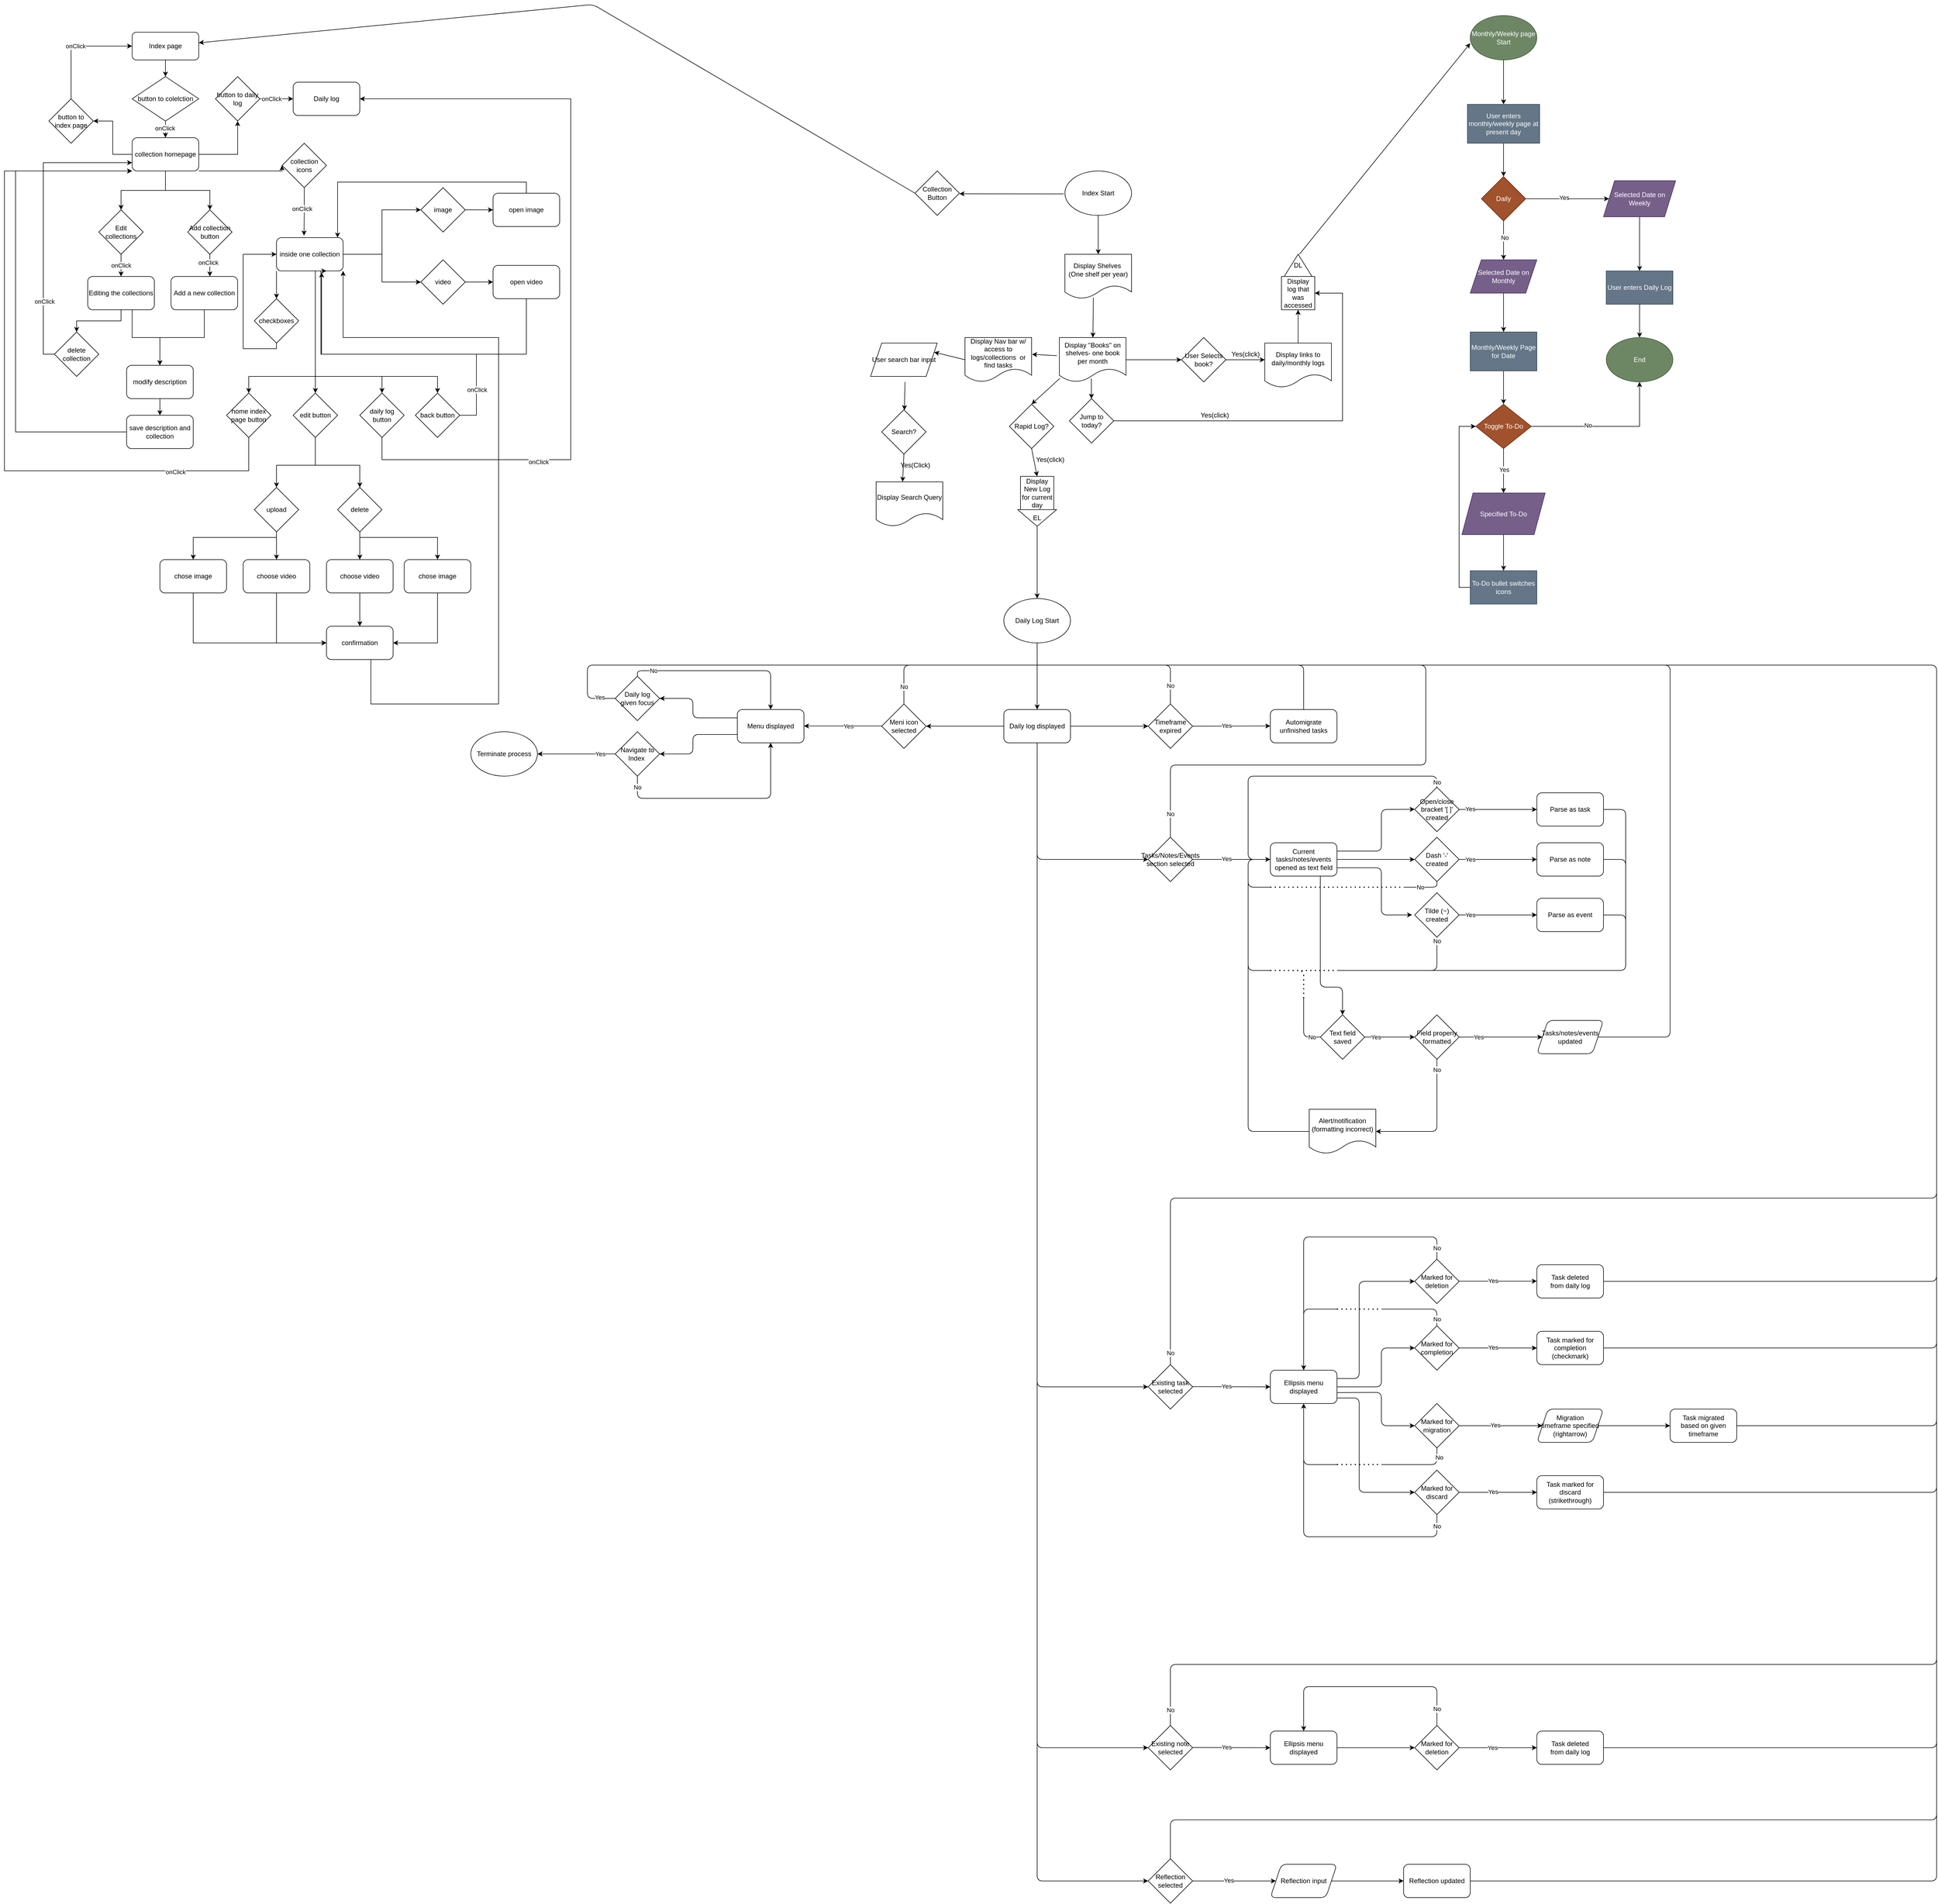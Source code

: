 <mxfile>
    <diagram id="u_htR7RuGnKRMirglS4_" name="Page-1">
        <mxGraphModel dx="3212" dy="2168" grid="1" gridSize="10" guides="1" tooltips="1" connect="0" arrows="1" fold="1" page="1" pageScale="1" pageWidth="850" pageHeight="1100" math="0" shadow="0">
            <root>
                <mxCell id="0"/>
                <mxCell id="1" parent="0"/>
                <mxCell id="2" value="Index Start" style="ellipse;whiteSpace=wrap;html=1;" parent="1" vertex="1">
                    <mxGeometry x="1150" y="170" width="120" height="80" as="geometry"/>
                </mxCell>
                <mxCell id="3" value="" style="endArrow=classic;html=1;exitX=0.5;exitY=1;exitDx=0;exitDy=0;" parent="1" source="2" target="4" edge="1">
                    <mxGeometry width="50" height="50" relative="1" as="geometry">
                        <mxPoint x="1170" y="460" as="sourcePoint"/>
                        <mxPoint x="1220" y="410" as="targetPoint"/>
                    </mxGeometry>
                </mxCell>
                <mxCell id="4" value="Display Shelves&amp;nbsp;&lt;br&gt;(One shelf per year)" style="shape=document;whiteSpace=wrap;html=1;boundedLbl=1;" parent="1" vertex="1">
                    <mxGeometry x="1150" y="320" width="120" height="80" as="geometry"/>
                </mxCell>
                <mxCell id="5" value="" style="endArrow=classic;html=1;exitX=0.427;exitY=0.973;exitDx=0;exitDy=0;exitPerimeter=0;" parent="1" source="4" target="6" edge="1">
                    <mxGeometry width="50" height="50" relative="1" as="geometry">
                        <mxPoint x="1170" y="450" as="sourcePoint"/>
                        <mxPoint x="1220" y="400" as="targetPoint"/>
                    </mxGeometry>
                </mxCell>
                <mxCell id="6" value="Display &quot;Books&quot; on shelves- one book per month" style="shape=document;whiteSpace=wrap;html=1;boundedLbl=1;" parent="1" vertex="1">
                    <mxGeometry x="1140" y="470" width="120" height="80" as="geometry"/>
                </mxCell>
                <mxCell id="7" value="User Selects book?" style="rhombus;whiteSpace=wrap;html=1;" parent="1" vertex="1">
                    <mxGeometry x="1360" y="470" width="80" height="80" as="geometry"/>
                </mxCell>
                <mxCell id="8" value="" style="endArrow=classic;html=1;exitX=1;exitY=0.5;exitDx=0;exitDy=0;entryX=0;entryY=0.5;entryDx=0;entryDy=0;" parent="1" source="6" target="7" edge="1">
                    <mxGeometry width="50" height="50" relative="1" as="geometry">
                        <mxPoint x="1170" y="440" as="sourcePoint"/>
                        <mxPoint x="1220" y="390" as="targetPoint"/>
                    </mxGeometry>
                </mxCell>
                <mxCell id="9" value="" style="endArrow=classic;html=1;exitX=1;exitY=0.5;exitDx=0;exitDy=0;" parent="1" source="7" edge="1">
                    <mxGeometry width="50" height="50" relative="1" as="geometry">
                        <mxPoint x="1170" y="430" as="sourcePoint"/>
                        <mxPoint x="1510.0" y="510" as="targetPoint"/>
                    </mxGeometry>
                </mxCell>
                <mxCell id="10" value="Yes(click)" style="text;html=1;align=center;verticalAlign=middle;resizable=0;points=[];autosize=1;" parent="1" vertex="1">
                    <mxGeometry x="1440" y="490" width="70" height="20" as="geometry"/>
                </mxCell>
                <mxCell id="11" value="Display links to daily/monthly logs" style="shape=document;whiteSpace=wrap;html=1;boundedLbl=1;" parent="1" vertex="1">
                    <mxGeometry x="1510" y="480" width="120" height="80" as="geometry"/>
                </mxCell>
                <mxCell id="12" value="" style="endArrow=classic;html=1;exitX=0.5;exitY=0;exitDx=0;exitDy=0;" parent="1" source="11" target="13" edge="1">
                    <mxGeometry width="50" height="50" relative="1" as="geometry">
                        <mxPoint x="1390" y="450" as="sourcePoint"/>
                        <mxPoint x="1570" y="380" as="targetPoint"/>
                    </mxGeometry>
                </mxCell>
                <mxCell id="13" value="Display log that was accessed" style="whiteSpace=wrap;html=1;aspect=fixed;" parent="1" vertex="1">
                    <mxGeometry x="1540" y="360" width="60" height="60" as="geometry"/>
                </mxCell>
                <mxCell id="14" value="DL" style="triangle;whiteSpace=wrap;html=1;direction=north;" parent="1" vertex="1">
                    <mxGeometry x="1545" y="320" width="50" height="40" as="geometry"/>
                </mxCell>
                <mxCell id="15" value="Display Nav bar w/ access to logs/collections&amp;nbsp; or find tasks" style="shape=document;whiteSpace=wrap;html=1;boundedLbl=1;" parent="1" vertex="1">
                    <mxGeometry x="970" y="470" width="120" height="80" as="geometry"/>
                </mxCell>
                <mxCell id="16" value="" style="endArrow=classic;html=1;entryX=1.007;entryY=0.378;entryDx=0;entryDy=0;entryPerimeter=0;exitX=-0.037;exitY=0.408;exitDx=0;exitDy=0;exitPerimeter=0;" parent="1" source="6" target="15" edge="1">
                    <mxGeometry width="50" height="50" relative="1" as="geometry">
                        <mxPoint x="1110" y="530" as="sourcePoint"/>
                        <mxPoint x="1160" y="480" as="targetPoint"/>
                    </mxGeometry>
                </mxCell>
                <mxCell id="17" value="Search?" style="rhombus;whiteSpace=wrap;html=1;" parent="1" vertex="1">
                    <mxGeometry x="820" y="600" width="80" height="80" as="geometry"/>
                </mxCell>
                <mxCell id="18" value="" style="endArrow=classic;html=1;entryX=1;entryY=0.25;entryDx=0;entryDy=0;exitX=0;exitY=0.5;exitDx=0;exitDy=0;" parent="1" source="15" target="19" edge="1">
                    <mxGeometry width="50" height="50" relative="1" as="geometry">
                        <mxPoint x="920" y="530" as="sourcePoint"/>
                        <mxPoint x="970" y="480" as="targetPoint"/>
                    </mxGeometry>
                </mxCell>
                <mxCell id="19" value="User search bar input" style="shape=parallelogram;perimeter=parallelogramPerimeter;whiteSpace=wrap;html=1;fixedSize=1;" parent="1" vertex="1">
                    <mxGeometry x="800" y="480" width="120" height="60" as="geometry"/>
                </mxCell>
                <mxCell id="20" value="" style="endArrow=classic;html=1;" parent="1" target="17" edge="1">
                    <mxGeometry width="50" height="50" relative="1" as="geometry">
                        <mxPoint x="862" y="550.0" as="sourcePoint"/>
                        <mxPoint x="890" y="430" as="targetPoint"/>
                    </mxGeometry>
                </mxCell>
                <mxCell id="21" value="Display Search Query" style="shape=document;whiteSpace=wrap;html=1;boundedLbl=1;" parent="1" vertex="1">
                    <mxGeometry x="810" y="730" width="120" height="80" as="geometry"/>
                </mxCell>
                <mxCell id="22" value="" style="endArrow=classic;html=1;exitX=0.5;exitY=1;exitDx=0;exitDy=0;entryX=0.397;entryY=-0.003;entryDx=0;entryDy=0;entryPerimeter=0;" parent="1" source="17" target="21" edge="1">
                    <mxGeometry width="50" height="50" relative="1" as="geometry">
                        <mxPoint x="1110" y="610" as="sourcePoint"/>
                        <mxPoint x="1160" y="560" as="targetPoint"/>
                    </mxGeometry>
                </mxCell>
                <mxCell id="23" value="Yes(Click)" style="text;html=1;align=center;verticalAlign=middle;resizable=0;points=[];autosize=1;" parent="1" vertex="1">
                    <mxGeometry x="845" y="690" width="70" height="20" as="geometry"/>
                </mxCell>
                <mxCell id="24" value="" style="endArrow=classic;html=1;exitX=0.48;exitY=0.927;exitDx=0;exitDy=0;exitPerimeter=0;" parent="1" source="6" target="26" edge="1">
                    <mxGeometry width="50" height="50" relative="1" as="geometry">
                        <mxPoint x="1110" y="610" as="sourcePoint"/>
                        <mxPoint x="1198" y="620" as="targetPoint"/>
                    </mxGeometry>
                </mxCell>
                <mxCell id="25" style="edgeStyle=orthogonalEdgeStyle;rounded=0;orthogonalLoop=1;jettySize=auto;html=1;exitX=1;exitY=0.5;exitDx=0;exitDy=0;entryX=1;entryY=0.5;entryDx=0;entryDy=0;" parent="1" source="26" target="13" edge="1">
                    <mxGeometry relative="1" as="geometry">
                        <mxPoint x="1660" y="410" as="targetPoint"/>
                        <Array as="points">
                            <mxPoint x="1650" y="620"/>
                            <mxPoint x="1650" y="390"/>
                        </Array>
                    </mxGeometry>
                </mxCell>
                <mxCell id="26" value="Jump to today?" style="rhombus;whiteSpace=wrap;html=1;" parent="1" vertex="1">
                    <mxGeometry x="1158" y="580" width="80" height="80" as="geometry"/>
                </mxCell>
                <mxCell id="27" value="Yes(click)" style="text;html=1;strokeColor=none;fillColor=none;align=center;verticalAlign=middle;whiteSpace=wrap;rounded=0;" parent="1" vertex="1">
                    <mxGeometry x="1400" y="600" width="40" height="20" as="geometry"/>
                </mxCell>
                <mxCell id="28" value="" style="endArrow=classic;html=1;exitX=0.007;exitY=0.919;exitDx=0;exitDy=0;exitPerimeter=0;entryX=0.5;entryY=0;entryDx=0;entryDy=0;" parent="1" source="6" target="29" edge="1">
                    <mxGeometry width="50" height="50" relative="1" as="geometry">
                        <mxPoint x="1360" y="620" as="sourcePoint"/>
                        <mxPoint x="1090" y="630" as="targetPoint"/>
                    </mxGeometry>
                </mxCell>
                <mxCell id="29" value="Rapid Log?" style="rhombus;whiteSpace=wrap;html=1;" parent="1" vertex="1">
                    <mxGeometry x="1050" y="590" width="80" height="80" as="geometry"/>
                </mxCell>
                <mxCell id="30" value="Display New Log for current day" style="whiteSpace=wrap;html=1;aspect=fixed;" parent="1" vertex="1">
                    <mxGeometry x="1070" y="720" width="60" height="60" as="geometry"/>
                </mxCell>
                <mxCell id="31" value="EL" style="triangle;whiteSpace=wrap;html=1;direction=south;" parent="1" vertex="1">
                    <mxGeometry x="1065" y="780" width="70" height="30" as="geometry"/>
                </mxCell>
                <mxCell id="32" value="" style="endArrow=classic;html=1;exitX=0.5;exitY=1;exitDx=0;exitDy=0;entryX=0.5;entryY=0;entryDx=0;entryDy=0;" parent="1" source="29" target="30" edge="1">
                    <mxGeometry width="50" height="50" relative="1" as="geometry">
                        <mxPoint x="1360" y="600" as="sourcePoint"/>
                        <mxPoint x="1410" y="550" as="targetPoint"/>
                    </mxGeometry>
                </mxCell>
                <mxCell id="33" value="Yes(click)" style="text;html=1;align=center;verticalAlign=middle;resizable=0;points=[];autosize=1;" parent="1" vertex="1">
                    <mxGeometry x="1088" y="680" width="70" height="20" as="geometry"/>
                </mxCell>
                <mxCell id="185" value="Daily Log Start" style="ellipse;whiteSpace=wrap;html=1;" parent="1" vertex="1">
                    <mxGeometry x="1040" y="940" width="120" height="80" as="geometry"/>
                </mxCell>
                <mxCell id="186" value="Daily log displayed" style="rounded=1;whiteSpace=wrap;html=1;" parent="1" vertex="1">
                    <mxGeometry x="1040" y="1140" width="120" height="60" as="geometry"/>
                </mxCell>
                <mxCell id="187" value="Automigrate unfinished tasks" style="rounded=1;whiteSpace=wrap;html=1;" parent="1" vertex="1">
                    <mxGeometry x="1520" y="1140" width="120" height="60" as="geometry"/>
                </mxCell>
                <mxCell id="188" value="" style="endArrow=classic;html=1;entryX=0;entryY=0.5;entryDx=0;entryDy=0;" parent="1" target="194" edge="1">
                    <mxGeometry width="50" height="50" relative="1" as="geometry">
                        <mxPoint x="1160" y="1170" as="sourcePoint"/>
                        <mxPoint x="1290.0" y="1170.0" as="targetPoint"/>
                    </mxGeometry>
                </mxCell>
                <mxCell id="189" value="" style="endArrow=classic;html=1;exitX=1;exitY=0.5;exitDx=0;exitDy=0;" parent="1" source="194" edge="1">
                    <mxGeometry width="50" height="50" relative="1" as="geometry">
                        <mxPoint x="1390" y="1169.66" as="sourcePoint"/>
                        <mxPoint x="1520" y="1169.66" as="targetPoint"/>
                    </mxGeometry>
                </mxCell>
                <mxCell id="190" value="Yes" style="edgeLabel;html=1;align=center;verticalAlign=middle;resizable=0;points=[];" parent="189" vertex="1" connectable="0">
                    <mxGeometry x="-0.138" y="1" relative="1" as="geometry">
                        <mxPoint as="offset"/>
                    </mxGeometry>
                </mxCell>
                <mxCell id="191" value="" style="endArrow=classic;html=1;exitX=0.5;exitY=1;exitDx=0;exitDy=0;entryX=0.5;entryY=0;entryDx=0;entryDy=0;" parent="1" source="185" target="186" edge="1">
                    <mxGeometry width="50" height="50" relative="1" as="geometry">
                        <mxPoint x="1070" y="1060" as="sourcePoint"/>
                        <mxPoint x="1200.0" y="1060.0" as="targetPoint"/>
                    </mxGeometry>
                </mxCell>
                <mxCell id="192" value="Current tasks/notes/events&lt;br&gt;opened as text field" style="rounded=1;whiteSpace=wrap;html=1;" parent="1" vertex="1">
                    <mxGeometry x="1520" y="1380" width="120" height="60" as="geometry"/>
                </mxCell>
                <mxCell id="193" value="Tasks/notes/events&lt;br&gt;updated" style="shape=parallelogram;perimeter=parallelogramPerimeter;whiteSpace=wrap;html=1;fixedSize=1;rounded=1;" parent="1" vertex="1">
                    <mxGeometry x="2000" y="1700" width="120" height="60" as="geometry"/>
                </mxCell>
                <mxCell id="194" value="Timeframe expired" style="rhombus;whiteSpace=wrap;html=1;rounded=0;" parent="1" vertex="1">
                    <mxGeometry x="1300" y="1130" width="80" height="80" as="geometry"/>
                </mxCell>
                <mxCell id="195" value="Tasks/Notes/Events&lt;br&gt;section selected" style="rhombus;whiteSpace=wrap;html=1;rounded=0;" parent="1" vertex="1">
                    <mxGeometry x="1300" y="1370" width="80" height="80" as="geometry"/>
                </mxCell>
                <mxCell id="196" value="" style="endArrow=classic;html=1;entryX=0;entryY=0.5;entryDx=0;entryDy=0;" parent="1" target="195" edge="1">
                    <mxGeometry width="50" height="50" relative="1" as="geometry">
                        <mxPoint x="1100" y="1200" as="sourcePoint"/>
                        <mxPoint x="1240.0" y="1280.0" as="targetPoint"/>
                        <Array as="points">
                            <mxPoint x="1100" y="1410"/>
                        </Array>
                    </mxGeometry>
                </mxCell>
                <mxCell id="197" value="" style="endArrow=classic;html=1;entryX=0;entryY=0.5;entryDx=0;entryDy=0;exitX=1;exitY=0.5;exitDx=0;exitDy=0;" parent="1" source="195" target="192" edge="1">
                    <mxGeometry width="50" height="50" relative="1" as="geometry">
                        <mxPoint x="1470" y="1300" as="sourcePoint"/>
                        <mxPoint x="1490" y="1360" as="targetPoint"/>
                    </mxGeometry>
                </mxCell>
                <mxCell id="198" value="Yes" style="edgeLabel;html=1;align=center;verticalAlign=middle;resizable=0;points=[];" parent="197" vertex="1" connectable="0">
                    <mxGeometry x="-0.138" y="1" relative="1" as="geometry">
                        <mxPoint as="offset"/>
                    </mxGeometry>
                </mxCell>
                <mxCell id="199" value="" style="endArrow=none;html=1;" parent="1" edge="1">
                    <mxGeometry width="50" height="50" relative="1" as="geometry">
                        <mxPoint x="1340" y="1370" as="sourcePoint"/>
                        <mxPoint x="1320" y="1060" as="targetPoint"/>
                        <Array as="points">
                            <mxPoint x="1340" y="1240"/>
                            <mxPoint x="1800" y="1240"/>
                            <mxPoint x="1800" y="1060"/>
                        </Array>
                    </mxGeometry>
                </mxCell>
                <mxCell id="200" value="No" style="edgeLabel;html=1;align=center;verticalAlign=middle;resizable=0;points=[];" parent="199" vertex="1" connectable="0">
                    <mxGeometry x="-0.932" y="1" relative="1" as="geometry">
                        <mxPoint x="1" as="offset"/>
                    </mxGeometry>
                </mxCell>
                <mxCell id="201" value="Meni icon selected" style="rhombus;whiteSpace=wrap;html=1;rounded=0;" parent="1" vertex="1">
                    <mxGeometry x="820" y="1130" width="80" height="80" as="geometry"/>
                </mxCell>
                <mxCell id="202" value="" style="endArrow=classic;html=1;entryX=1;entryY=0.5;entryDx=0;entryDy=0;exitX=0;exitY=0.5;exitDx=0;exitDy=0;" parent="1" source="186" target="201" edge="1">
                    <mxGeometry width="50" height="50" relative="1" as="geometry">
                        <mxPoint x="890" y="1230" as="sourcePoint"/>
                        <mxPoint x="1030.0" y="1230" as="targetPoint"/>
                    </mxGeometry>
                </mxCell>
                <mxCell id="203" value="" style="endArrow=none;html=1;entryX=0.5;entryY=0;entryDx=0;entryDy=0;" parent="1" target="194" edge="1">
                    <mxGeometry width="50" height="50" relative="1" as="geometry">
                        <mxPoint x="1100" y="1060" as="sourcePoint"/>
                        <mxPoint x="1240" y="1030" as="targetPoint"/>
                        <Array as="points">
                            <mxPoint x="1340" y="1060"/>
                        </Array>
                    </mxGeometry>
                </mxCell>
                <mxCell id="204" value="No" style="edgeLabel;html=1;align=center;verticalAlign=middle;resizable=0;points=[];" parent="203" vertex="1" connectable="0">
                    <mxGeometry x="0.788" y="2" relative="1" as="geometry">
                        <mxPoint x="-2" as="offset"/>
                    </mxGeometry>
                </mxCell>
                <mxCell id="205" value="" style="endArrow=none;html=1;exitX=0.5;exitY=0;exitDx=0;exitDy=0;" parent="1" source="201" edge="1">
                    <mxGeometry width="50" height="50" relative="1" as="geometry">
                        <mxPoint x="870" y="1110" as="sourcePoint"/>
                        <mxPoint x="1100" y="1060" as="targetPoint"/>
                        <Array as="points">
                            <mxPoint x="860" y="1060"/>
                        </Array>
                    </mxGeometry>
                </mxCell>
                <mxCell id="206" value="No" style="edgeLabel;html=1;align=center;verticalAlign=middle;resizable=0;points=[];" parent="205" vertex="1" connectable="0">
                    <mxGeometry x="-0.799" y="-1" relative="1" as="geometry">
                        <mxPoint x="-1" as="offset"/>
                    </mxGeometry>
                </mxCell>
                <mxCell id="207" value="" style="endArrow=classic;html=1;entryX=1;entryY=0.5;entryDx=0;entryDy=0;exitX=0;exitY=0.5;exitDx=0;exitDy=0;" parent="1" edge="1">
                    <mxGeometry width="50" height="50" relative="1" as="geometry">
                        <mxPoint x="820" y="1169.58" as="sourcePoint"/>
                        <mxPoint x="680" y="1169.58" as="targetPoint"/>
                    </mxGeometry>
                </mxCell>
                <mxCell id="208" value="Yes" style="edgeLabel;html=1;align=center;verticalAlign=middle;resizable=0;points=[];" parent="207" vertex="1" connectable="0">
                    <mxGeometry x="-0.146" y="2" relative="1" as="geometry">
                        <mxPoint y="-1.58" as="offset"/>
                    </mxGeometry>
                </mxCell>
                <mxCell id="209" value="Menu displayed" style="rounded=1;whiteSpace=wrap;html=1;" parent="1" vertex="1">
                    <mxGeometry x="560" y="1140" width="120" height="60" as="geometry"/>
                </mxCell>
                <mxCell id="210" value="" style="endArrow=none;html=1;exitX=0;exitY=0.5;exitDx=0;exitDy=0;" parent="1" source="282" edge="1">
                    <mxGeometry width="50" height="50" relative="1" as="geometry">
                        <mxPoint x="290" y="1100" as="sourcePoint"/>
                        <mxPoint x="870" y="1060" as="targetPoint"/>
                        <Array as="points">
                            <mxPoint x="290" y="1120"/>
                            <mxPoint x="290" y="1060"/>
                        </Array>
                    </mxGeometry>
                </mxCell>
                <mxCell id="211" value="Yes" style="edgeLabel;html=1;align=center;verticalAlign=middle;resizable=0;points=[];" parent="210" vertex="1" connectable="0">
                    <mxGeometry x="-0.919" y="-2" relative="1" as="geometry">
                        <mxPoint as="offset"/>
                    </mxGeometry>
                </mxCell>
                <mxCell id="212" value="Existing task&lt;br&gt;selected" style="rhombus;whiteSpace=wrap;html=1;rounded=0;" parent="1" vertex="1">
                    <mxGeometry x="1300" y="2320" width="80" height="80" as="geometry"/>
                </mxCell>
                <mxCell id="213" value="Ellipsis menu&lt;br&gt;displayed" style="rounded=1;whiteSpace=wrap;html=1;" parent="1" vertex="1">
                    <mxGeometry x="1520" y="2330" width="120" height="60" as="geometry"/>
                </mxCell>
                <mxCell id="214" value="Marked for completion" style="rhombus;whiteSpace=wrap;html=1;rounded=0;" parent="1" vertex="1">
                    <mxGeometry x="1780" y="2250" width="80" height="80" as="geometry"/>
                </mxCell>
                <mxCell id="215" value="" style="endArrow=classic;html=1;exitX=1;exitY=0.5;exitDx=0;exitDy=0;entryX=0;entryY=0.5;entryDx=0;entryDy=0;" parent="1" target="213" edge="1">
                    <mxGeometry width="50" height="50" relative="1" as="geometry">
                        <mxPoint x="1380" y="2359.58" as="sourcePoint"/>
                        <mxPoint x="1510" y="2360" as="targetPoint"/>
                    </mxGeometry>
                </mxCell>
                <mxCell id="216" value="Yes" style="edgeLabel;html=1;align=center;verticalAlign=middle;resizable=0;points=[];" parent="215" vertex="1" connectable="0">
                    <mxGeometry x="-0.138" y="1" relative="1" as="geometry">
                        <mxPoint as="offset"/>
                    </mxGeometry>
                </mxCell>
                <mxCell id="217" value="" style="endArrow=classic;html=1;entryX=0;entryY=0.5;entryDx=0;entryDy=0;" parent="1" target="212" edge="1">
                    <mxGeometry width="50" height="50" relative="1" as="geometry">
                        <mxPoint x="1100" y="1400" as="sourcePoint"/>
                        <mxPoint x="1270" y="2160" as="targetPoint"/>
                        <Array as="points">
                            <mxPoint x="1100" y="2360"/>
                        </Array>
                    </mxGeometry>
                </mxCell>
                <mxCell id="218" value="Marked for&lt;br&gt;deletion" style="rhombus;whiteSpace=wrap;html=1;rounded=0;" parent="1" vertex="1">
                    <mxGeometry x="1780" y="2130" width="80" height="80" as="geometry"/>
                </mxCell>
                <mxCell id="219" value="Marked for&lt;br&gt;migration" style="rhombus;whiteSpace=wrap;html=1;rounded=0;" parent="1" vertex="1">
                    <mxGeometry x="1780" y="2390" width="80" height="80" as="geometry"/>
                </mxCell>
                <mxCell id="220" value="Marked for discard" style="rhombus;whiteSpace=wrap;html=1;rounded=0;" parent="1" vertex="1">
                    <mxGeometry x="1780" y="2510" width="80" height="80" as="geometry"/>
                </mxCell>
                <mxCell id="221" value="" style="endArrow=classic;html=1;entryX=0;entryY=0.5;entryDx=0;entryDy=0;exitX=1;exitY=0.5;exitDx=0;exitDy=0;" parent="1" source="213" target="214" edge="1">
                    <mxGeometry width="50" height="50" relative="1" as="geometry">
                        <mxPoint x="1660" y="2330" as="sourcePoint"/>
                        <mxPoint x="1710" y="2280" as="targetPoint"/>
                        <Array as="points">
                            <mxPoint x="1720" y="2360"/>
                            <mxPoint x="1720" y="2290"/>
                        </Array>
                    </mxGeometry>
                </mxCell>
                <mxCell id="222" value="" style="endArrow=classic;html=1;entryX=0;entryY=0.5;entryDx=0;entryDy=0;exitX=1;exitY=0.25;exitDx=0;exitDy=0;" parent="1" source="213" target="218" edge="1">
                    <mxGeometry width="50" height="50" relative="1" as="geometry">
                        <mxPoint x="1680" y="2340" as="sourcePoint"/>
                        <mxPoint x="1780" y="2233" as="targetPoint"/>
                        <Array as="points">
                            <mxPoint x="1680" y="2345"/>
                            <mxPoint x="1680" y="2170"/>
                        </Array>
                    </mxGeometry>
                </mxCell>
                <mxCell id="223" value="" style="endArrow=classic;html=1;entryX=0;entryY=0.5;entryDx=0;entryDy=0;exitX=1;exitY=0.5;exitDx=0;exitDy=0;" parent="1" target="220" edge="1">
                    <mxGeometry width="50" height="50" relative="1" as="geometry">
                        <mxPoint x="1640" y="2380" as="sourcePoint"/>
                        <mxPoint x="1780" y="2310" as="targetPoint"/>
                        <Array as="points">
                            <mxPoint x="1680" y="2380"/>
                            <mxPoint x="1680" y="2550"/>
                        </Array>
                    </mxGeometry>
                </mxCell>
                <mxCell id="224" value="" style="endArrow=classic;html=1;entryX=0;entryY=0.5;entryDx=0;entryDy=0;exitX=0.996;exitY=0.673;exitDx=0;exitDy=0;exitPerimeter=0;" parent="1" source="213" target="219" edge="1">
                    <mxGeometry width="50" height="50" relative="1" as="geometry">
                        <mxPoint x="1650" y="2370" as="sourcePoint"/>
                        <mxPoint x="1790" y="2300" as="targetPoint"/>
                        <Array as="points">
                            <mxPoint x="1720" y="2370"/>
                            <mxPoint x="1720" y="2430"/>
                        </Array>
                    </mxGeometry>
                </mxCell>
                <mxCell id="225" value="Task deleted&lt;br&gt;from daily log" style="rounded=1;whiteSpace=wrap;html=1;" parent="1" vertex="1">
                    <mxGeometry x="2000" y="2140" width="120" height="60" as="geometry"/>
                </mxCell>
                <mxCell id="226" value="" style="endArrow=classic;html=1;entryX=0;entryY=0.5;entryDx=0;entryDy=0;exitX=1;exitY=0.5;exitDx=0;exitDy=0;" parent="1" edge="1">
                    <mxGeometry width="50" height="50" relative="1" as="geometry">
                        <mxPoint x="1860" y="2169.58" as="sourcePoint"/>
                        <mxPoint x="2000" y="2169.58" as="targetPoint"/>
                    </mxGeometry>
                </mxCell>
                <mxCell id="227" value="Yes" style="edgeLabel;html=1;align=center;verticalAlign=middle;resizable=0;points=[];" parent="226" vertex="1" connectable="0">
                    <mxGeometry x="-0.138" y="1" relative="1" as="geometry">
                        <mxPoint as="offset"/>
                    </mxGeometry>
                </mxCell>
                <mxCell id="228" value="Task marked for&lt;br&gt;completion (checkmark)" style="rounded=1;whiteSpace=wrap;html=1;" parent="1" vertex="1">
                    <mxGeometry x="2000" y="2260" width="120" height="60" as="geometry"/>
                </mxCell>
                <mxCell id="229" value="" style="endArrow=classic;html=1;entryX=0;entryY=0.5;entryDx=0;entryDy=0;exitX=1;exitY=0.5;exitDx=0;exitDy=0;" parent="1" source="214" target="228" edge="1">
                    <mxGeometry width="50" height="50" relative="1" as="geometry">
                        <mxPoint x="1850" y="2380" as="sourcePoint"/>
                        <mxPoint x="1990" y="2380" as="targetPoint"/>
                    </mxGeometry>
                </mxCell>
                <mxCell id="230" value="Yes" style="edgeLabel;html=1;align=center;verticalAlign=middle;resizable=0;points=[];" parent="229" vertex="1" connectable="0">
                    <mxGeometry x="-0.138" y="1" relative="1" as="geometry">
                        <mxPoint as="offset"/>
                    </mxGeometry>
                </mxCell>
                <mxCell id="231" value="Migration&lt;br&gt;timeframe specified&lt;br&gt;(rightarrow)" style="shape=parallelogram;perimeter=parallelogramPerimeter;whiteSpace=wrap;html=1;fixedSize=1;rounded=1;" parent="1" vertex="1">
                    <mxGeometry x="2000" y="2400" width="120" height="60" as="geometry"/>
                </mxCell>
                <mxCell id="232" value="Task migrated&lt;br&gt;based on given&lt;br&gt;timeframe" style="rounded=1;whiteSpace=wrap;html=1;" parent="1" vertex="1">
                    <mxGeometry x="2240" y="2400" width="120" height="60" as="geometry"/>
                </mxCell>
                <mxCell id="233" value="" style="endArrow=classic;html=1;entryX=0;entryY=0.5;entryDx=0;entryDy=0;exitX=1;exitY=0.5;exitDx=0;exitDy=0;" parent="1" source="219" target="231" edge="1">
                    <mxGeometry width="50" height="50" relative="1" as="geometry">
                        <mxPoint x="1860" y="2400" as="sourcePoint"/>
                        <mxPoint x="2000" y="2400" as="targetPoint"/>
                    </mxGeometry>
                </mxCell>
                <mxCell id="234" value="Yes" style="edgeLabel;html=1;align=center;verticalAlign=middle;resizable=0;points=[];" parent="233" vertex="1" connectable="0">
                    <mxGeometry x="-0.138" y="1" relative="1" as="geometry">
                        <mxPoint as="offset"/>
                    </mxGeometry>
                </mxCell>
                <mxCell id="235" value="" style="endArrow=classic;html=1;entryX=0;entryY=0.5;entryDx=0;entryDy=0;" parent="1" source="231" target="232" edge="1">
                    <mxGeometry width="50" height="50" relative="1" as="geometry">
                        <mxPoint x="2140" y="2385" as="sourcePoint"/>
                        <mxPoint x="2190" y="2335" as="targetPoint"/>
                    </mxGeometry>
                </mxCell>
                <mxCell id="236" value="Task marked for&lt;br&gt;discard (strikethrough)" style="rounded=1;whiteSpace=wrap;html=1;" parent="1" vertex="1">
                    <mxGeometry x="2000" y="2520" width="120" height="60" as="geometry"/>
                </mxCell>
                <mxCell id="237" value="" style="endArrow=classic;html=1;entryX=0;entryY=0.5;entryDx=0;entryDy=0;exitX=1;exitY=0.5;exitDx=0;exitDy=0;" parent="1" source="220" target="236" edge="1">
                    <mxGeometry width="50" height="50" relative="1" as="geometry">
                        <mxPoint x="1820" y="2520" as="sourcePoint"/>
                        <mxPoint x="1970" y="2520" as="targetPoint"/>
                    </mxGeometry>
                </mxCell>
                <mxCell id="238" value="Yes" style="edgeLabel;html=1;align=center;verticalAlign=middle;resizable=0;points=[];" parent="237" vertex="1" connectable="0">
                    <mxGeometry x="-0.138" y="1" relative="1" as="geometry">
                        <mxPoint as="offset"/>
                    </mxGeometry>
                </mxCell>
                <mxCell id="239" value="" style="endArrow=none;html=1;exitX=1;exitY=0.5;exitDx=0;exitDy=0;" parent="1" source="236" edge="1">
                    <mxGeometry width="50" height="50" relative="1" as="geometry">
                        <mxPoint x="2170" y="2530" as="sourcePoint"/>
                        <mxPoint x="1790" y="1060" as="targetPoint"/>
                        <Array as="points">
                            <mxPoint x="2720" y="2550"/>
                            <mxPoint x="2720" y="1060"/>
                        </Array>
                    </mxGeometry>
                </mxCell>
                <mxCell id="240" value="" style="endArrow=none;html=1;exitX=1;exitY=0.5;exitDx=0;exitDy=0;" parent="1" source="232" edge="1">
                    <mxGeometry width="50" height="50" relative="1" as="geometry">
                        <mxPoint x="2400" y="2420" as="sourcePoint"/>
                        <mxPoint x="2720" y="2390" as="targetPoint"/>
                        <Array as="points">
                            <mxPoint x="2720" y="2430"/>
                        </Array>
                    </mxGeometry>
                </mxCell>
                <mxCell id="241" value="" style="endArrow=none;html=1;exitX=1;exitY=0.5;exitDx=0;exitDy=0;" parent="1" source="228" edge="1">
                    <mxGeometry width="50" height="50" relative="1" as="geometry">
                        <mxPoint x="2360.0" y="2290" as="sourcePoint"/>
                        <mxPoint x="2720" y="2250" as="targetPoint"/>
                        <Array as="points">
                            <mxPoint x="2720" y="2290"/>
                        </Array>
                    </mxGeometry>
                </mxCell>
                <mxCell id="242" value="" style="endArrow=none;html=1;exitX=1;exitY=0.5;exitDx=0;exitDy=0;" parent="1" source="225" edge="1">
                    <mxGeometry width="50" height="50" relative="1" as="geometry">
                        <mxPoint x="2360.0" y="2170" as="sourcePoint"/>
                        <mxPoint x="2720" y="2130" as="targetPoint"/>
                        <Array as="points">
                            <mxPoint x="2720" y="2170"/>
                        </Array>
                    </mxGeometry>
                </mxCell>
                <mxCell id="243" value="" style="endArrow=none;html=1;entryX=0.5;entryY=0;entryDx=0;entryDy=0;" parent="1" target="214" edge="1">
                    <mxGeometry width="50" height="50" relative="1" as="geometry">
                        <mxPoint x="1720" y="2220" as="sourcePoint"/>
                        <mxPoint x="1770" y="2220" as="targetPoint"/>
                        <Array as="points">
                            <mxPoint x="1820" y="2220"/>
                        </Array>
                    </mxGeometry>
                </mxCell>
                <mxCell id="244" value="No" style="edgeLabel;html=1;align=center;verticalAlign=middle;resizable=0;points=[];" parent="243" vertex="1" connectable="0">
                    <mxGeometry x="0.818" y="1" relative="1" as="geometry">
                        <mxPoint x="-1" as="offset"/>
                    </mxGeometry>
                </mxCell>
                <mxCell id="245" value="" style="endArrow=none;dashed=1;html=1;dashPattern=1 3;strokeWidth=2;" parent="1" edge="1">
                    <mxGeometry width="50" height="50" relative="1" as="geometry">
                        <mxPoint x="1640" y="2220" as="sourcePoint"/>
                        <mxPoint x="1720" y="2220" as="targetPoint"/>
                    </mxGeometry>
                </mxCell>
                <mxCell id="246" value="" style="endArrow=none;html=1;" parent="1" edge="1">
                    <mxGeometry width="50" height="50" relative="1" as="geometry">
                        <mxPoint x="1580" y="2260" as="sourcePoint"/>
                        <mxPoint x="1640" y="2220" as="targetPoint"/>
                        <Array as="points">
                            <mxPoint x="1580" y="2220"/>
                        </Array>
                    </mxGeometry>
                </mxCell>
                <mxCell id="247" value="" style="endArrow=classic;html=1;exitX=0.5;exitY=0;exitDx=0;exitDy=0;entryX=0.5;entryY=0;entryDx=0;entryDy=0;" parent="1" source="218" target="213" edge="1">
                    <mxGeometry width="50" height="50" relative="1" as="geometry">
                        <mxPoint x="1620" y="2120" as="sourcePoint"/>
                        <mxPoint x="1670" y="2070" as="targetPoint"/>
                        <Array as="points">
                            <mxPoint x="1820" y="2090"/>
                            <mxPoint x="1580" y="2090"/>
                        </Array>
                    </mxGeometry>
                </mxCell>
                <mxCell id="248" value="No" style="edgeLabel;html=1;align=center;verticalAlign=middle;resizable=0;points=[];" parent="247" vertex="1" connectable="0">
                    <mxGeometry x="-0.94" relative="1" as="geometry">
                        <mxPoint y="-4.57" as="offset"/>
                    </mxGeometry>
                </mxCell>
                <mxCell id="249" value="" style="endArrow=classic;html=1;exitX=0.5;exitY=1;exitDx=0;exitDy=0;entryX=0.5;entryY=1;entryDx=0;entryDy=0;" parent="1" source="220" target="213" edge="1">
                    <mxGeometry width="50" height="50" relative="1" as="geometry">
                        <mxPoint x="1820" y="2660" as="sourcePoint"/>
                        <mxPoint x="1580" y="2860" as="targetPoint"/>
                        <Array as="points">
                            <mxPoint x="1820" y="2630"/>
                            <mxPoint x="1580" y="2630"/>
                        </Array>
                    </mxGeometry>
                </mxCell>
                <mxCell id="250" value="No" style="edgeLabel;html=1;align=center;verticalAlign=middle;resizable=0;points=[];" parent="249" vertex="1" connectable="0">
                    <mxGeometry x="-0.922" y="-2" relative="1" as="geometry">
                        <mxPoint x="2" as="offset"/>
                    </mxGeometry>
                </mxCell>
                <mxCell id="251" value="" style="endArrow=none;html=1;" parent="1" edge="1">
                    <mxGeometry width="50" height="50" relative="1" as="geometry">
                        <mxPoint x="1580" y="2470" as="sourcePoint"/>
                        <mxPoint x="1640" y="2500" as="targetPoint"/>
                        <Array as="points">
                            <mxPoint x="1580" y="2500"/>
                        </Array>
                    </mxGeometry>
                </mxCell>
                <mxCell id="252" value="" style="endArrow=none;html=1;entryX=0.5;entryY=1;entryDx=0;entryDy=0;" parent="1" target="219" edge="1">
                    <mxGeometry width="50" height="50" relative="1" as="geometry">
                        <mxPoint x="1720" y="2500" as="sourcePoint"/>
                        <mxPoint x="1810" y="2510" as="targetPoint"/>
                        <Array as="points">
                            <mxPoint x="1820" y="2500"/>
                        </Array>
                    </mxGeometry>
                </mxCell>
                <mxCell id="253" value="No" style="edgeLabel;html=1;align=center;verticalAlign=middle;resizable=0;points=[];" parent="252" vertex="1" connectable="0">
                    <mxGeometry x="0.794" y="-2" relative="1" as="geometry">
                        <mxPoint x="2" y="3.43" as="offset"/>
                    </mxGeometry>
                </mxCell>
                <mxCell id="254" value="" style="endArrow=none;dashed=1;html=1;dashPattern=1 3;strokeWidth=2;" parent="1" edge="1">
                    <mxGeometry width="50" height="50" relative="1" as="geometry">
                        <mxPoint x="1640" y="2500" as="sourcePoint"/>
                        <mxPoint x="1720" y="2500" as="targetPoint"/>
                    </mxGeometry>
                </mxCell>
                <mxCell id="255" value="Existing note selected" style="rhombus;whiteSpace=wrap;html=1;rounded=0;" parent="1" vertex="1">
                    <mxGeometry x="1300" y="2970" width="80" height="80" as="geometry"/>
                </mxCell>
                <mxCell id="256" value="Ellipsis menu&lt;br&gt;displayed" style="rounded=1;whiteSpace=wrap;html=1;" parent="1" vertex="1">
                    <mxGeometry x="1520" y="2980" width="120" height="60" as="geometry"/>
                </mxCell>
                <mxCell id="257" value="" style="endArrow=classic;html=1;exitX=1;exitY=0.5;exitDx=0;exitDy=0;entryX=0;entryY=0.5;entryDx=0;entryDy=0;" parent="1" target="256" edge="1">
                    <mxGeometry width="50" height="50" relative="1" as="geometry">
                        <mxPoint x="1380" y="3009.58" as="sourcePoint"/>
                        <mxPoint x="1510" y="3010" as="targetPoint"/>
                    </mxGeometry>
                </mxCell>
                <mxCell id="258" value="Yes" style="edgeLabel;html=1;align=center;verticalAlign=middle;resizable=0;points=[];" parent="257" vertex="1" connectable="0">
                    <mxGeometry x="-0.138" y="1" relative="1" as="geometry">
                        <mxPoint as="offset"/>
                    </mxGeometry>
                </mxCell>
                <mxCell id="259" value="Marked for&lt;br&gt;deletion" style="rhombus;whiteSpace=wrap;html=1;rounded=0;" parent="1" vertex="1">
                    <mxGeometry x="1780" y="2970" width="80" height="80" as="geometry"/>
                </mxCell>
                <mxCell id="260" value="" style="endArrow=classic;html=1;entryX=0;entryY=0.5;entryDx=0;entryDy=0;exitX=1;exitY=0.5;exitDx=0;exitDy=0;" parent="1" source="256" target="259" edge="1">
                    <mxGeometry width="50" height="50" relative="1" as="geometry">
                        <mxPoint x="1660" y="3010" as="sourcePoint"/>
                        <mxPoint x="1780" y="2883" as="targetPoint"/>
                        <Array as="points"/>
                    </mxGeometry>
                </mxCell>
                <mxCell id="261" value="Task deleted&lt;br&gt;from daily log" style="rounded=1;whiteSpace=wrap;html=1;" parent="1" vertex="1">
                    <mxGeometry x="2000" y="2980" width="120" height="60" as="geometry"/>
                </mxCell>
                <mxCell id="262" value="" style="endArrow=classic;html=1;entryX=0;entryY=0.5;entryDx=0;entryDy=0;exitX=1;exitY=0.5;exitDx=0;exitDy=0;" parent="1" source="259" target="261" edge="1">
                    <mxGeometry width="50" height="50" relative="1" as="geometry">
                        <mxPoint x="1780" y="3000" as="sourcePoint"/>
                        <mxPoint x="1920" y="3000" as="targetPoint"/>
                    </mxGeometry>
                </mxCell>
                <mxCell id="263" value="Yes" style="edgeLabel;html=1;align=center;verticalAlign=middle;resizable=0;points=[];" parent="262" vertex="1" connectable="0">
                    <mxGeometry x="-0.055" relative="1" as="geometry">
                        <mxPoint x="-5.83" as="offset"/>
                    </mxGeometry>
                </mxCell>
                <mxCell id="264" value="" style="endArrow=classic;html=1;entryX=0;entryY=0.5;entryDx=0;entryDy=0;" parent="1" target="255" edge="1">
                    <mxGeometry width="50" height="50" relative="1" as="geometry">
                        <mxPoint x="1100" y="2340" as="sourcePoint"/>
                        <mxPoint x="1300" y="2820" as="targetPoint"/>
                        <Array as="points">
                            <mxPoint x="1100" y="3010"/>
                        </Array>
                    </mxGeometry>
                </mxCell>
                <mxCell id="265" value="" style="endArrow=none;html=1;exitX=0.5;exitY=0;exitDx=0;exitDy=0;" parent="1" source="212" edge="1">
                    <mxGeometry width="50" height="50" relative="1" as="geometry">
                        <mxPoint x="1480" y="2130" as="sourcePoint"/>
                        <mxPoint x="2720" y="1980" as="targetPoint"/>
                        <Array as="points">
                            <mxPoint x="1340" y="2020"/>
                            <mxPoint x="2720" y="2020"/>
                        </Array>
                    </mxGeometry>
                </mxCell>
                <mxCell id="266" value="No" style="edgeLabel;html=1;align=center;verticalAlign=middle;resizable=0;points=[];" parent="265" vertex="1" connectable="0">
                    <mxGeometry x="-0.975" y="-1" relative="1" as="geometry">
                        <mxPoint x="-1" as="offset"/>
                    </mxGeometry>
                </mxCell>
                <mxCell id="267" value="" style="endArrow=classic;html=1;exitX=0.5;exitY=0;exitDx=0;exitDy=0;entryX=0.5;entryY=0;entryDx=0;entryDy=0;" parent="1" source="259" target="256" edge="1">
                    <mxGeometry width="50" height="50" relative="1" as="geometry">
                        <mxPoint x="1830" y="2880" as="sourcePoint"/>
                        <mxPoint x="1580" y="2910" as="targetPoint"/>
                        <Array as="points">
                            <mxPoint x="1820" y="2900"/>
                            <mxPoint x="1580" y="2900"/>
                        </Array>
                    </mxGeometry>
                </mxCell>
                <mxCell id="268" value="No" style="edgeLabel;html=1;align=center;verticalAlign=middle;resizable=0;points=[];" parent="267" vertex="1" connectable="0">
                    <mxGeometry x="-0.055" relative="1" as="geometry">
                        <mxPoint x="114.17" y="40" as="offset"/>
                    </mxGeometry>
                </mxCell>
                <mxCell id="269" value="" style="endArrow=none;html=1;exitX=1;exitY=0.5;exitDx=0;exitDy=0;" parent="1" source="261" edge="1">
                    <mxGeometry width="50" height="50" relative="1" as="geometry">
                        <mxPoint x="2220" y="3020" as="sourcePoint"/>
                        <mxPoint x="2720" y="2540" as="targetPoint"/>
                        <Array as="points">
                            <mxPoint x="2720" y="3010"/>
                        </Array>
                    </mxGeometry>
                </mxCell>
                <mxCell id="270" value="" style="endArrow=none;html=1;exitX=0.5;exitY=0;exitDx=0;exitDy=0;" parent="1" source="255" edge="1">
                    <mxGeometry width="50" height="50" relative="1" as="geometry">
                        <mxPoint x="1660" y="2720" as="sourcePoint"/>
                        <mxPoint x="2720" y="2820" as="targetPoint"/>
                        <Array as="points">
                            <mxPoint x="1340" y="2860"/>
                            <mxPoint x="2720" y="2860"/>
                        </Array>
                    </mxGeometry>
                </mxCell>
                <mxCell id="271" value="No" style="edgeLabel;html=1;align=center;verticalAlign=middle;resizable=0;points=[];" parent="270" vertex="1" connectable="0">
                    <mxGeometry x="-0.963" y="1" relative="1" as="geometry">
                        <mxPoint x="1" as="offset"/>
                    </mxGeometry>
                </mxCell>
                <mxCell id="272" value="Reflection&lt;br&gt;selected" style="rhombus;whiteSpace=wrap;html=1;rounded=0;" parent="1" vertex="1">
                    <mxGeometry x="1300" y="3210" width="80" height="80" as="geometry"/>
                </mxCell>
                <mxCell id="273" value="Reflection input" style="shape=parallelogram;perimeter=parallelogramPerimeter;whiteSpace=wrap;html=1;fixedSize=1;rounded=1;" parent="1" vertex="1">
                    <mxGeometry x="1520" y="3220" width="120" height="60" as="geometry"/>
                </mxCell>
                <mxCell id="274" value="" style="endArrow=classic;html=1;exitX=1;exitY=0.5;exitDx=0;exitDy=0;entryX=0;entryY=0.5;entryDx=0;entryDy=0;" parent="1" source="272" target="273" edge="1">
                    <mxGeometry width="50" height="50" relative="1" as="geometry">
                        <mxPoint x="1380" y="3190" as="sourcePoint"/>
                        <mxPoint x="1520" y="3190.42" as="targetPoint"/>
                    </mxGeometry>
                </mxCell>
                <mxCell id="275" value="Yes" style="edgeLabel;html=1;align=center;verticalAlign=middle;resizable=0;points=[];" parent="274" vertex="1" connectable="0">
                    <mxGeometry x="-0.138" y="1" relative="1" as="geometry">
                        <mxPoint as="offset"/>
                    </mxGeometry>
                </mxCell>
                <mxCell id="276" value="Reflection updated" style="rounded=1;whiteSpace=wrap;html=1;" parent="1" vertex="1">
                    <mxGeometry x="1760" y="3220" width="120" height="60" as="geometry"/>
                </mxCell>
                <mxCell id="277" value="" style="endArrow=classic;html=1;entryX=0;entryY=0.5;entryDx=0;entryDy=0;" parent="1" target="272" edge="1">
                    <mxGeometry width="50" height="50" relative="1" as="geometry">
                        <mxPoint x="1100" y="2980" as="sourcePoint"/>
                        <mxPoint x="1120" y="3230" as="targetPoint"/>
                        <Array as="points">
                            <mxPoint x="1100" y="3250"/>
                        </Array>
                    </mxGeometry>
                </mxCell>
                <mxCell id="278" value="" style="endArrow=classic;html=1;entryX=0;entryY=0.5;entryDx=0;entryDy=0;exitX=1;exitY=0.5;exitDx=0;exitDy=0;" parent="1" source="273" target="276" edge="1">
                    <mxGeometry width="50" height="50" relative="1" as="geometry">
                        <mxPoint x="1650" y="3310" as="sourcePoint"/>
                        <mxPoint x="1700" y="3260" as="targetPoint"/>
                    </mxGeometry>
                </mxCell>
                <mxCell id="279" value="" style="endArrow=none;html=1;exitX=1;exitY=0.5;exitDx=0;exitDy=0;" parent="1" source="276" edge="1">
                    <mxGeometry width="50" height="50" relative="1" as="geometry">
                        <mxPoint x="1980" y="3250" as="sourcePoint"/>
                        <mxPoint x="2720" y="2980" as="targetPoint"/>
                        <Array as="points">
                            <mxPoint x="2720" y="3250"/>
                        </Array>
                    </mxGeometry>
                </mxCell>
                <mxCell id="280" value="" style="endArrow=none;html=1;exitX=0.5;exitY=0;exitDx=0;exitDy=0;" parent="1" source="272" edge="1">
                    <mxGeometry width="50" height="50" relative="1" as="geometry">
                        <mxPoint x="1350" y="3170" as="sourcePoint"/>
                        <mxPoint x="2720" y="3100" as="targetPoint"/>
                        <Array as="points">
                            <mxPoint x="1340" y="3140"/>
                            <mxPoint x="2720" y="3140"/>
                        </Array>
                    </mxGeometry>
                </mxCell>
                <mxCell id="281" value="" style="endArrow=none;html=1;entryX=0.5;entryY=0;entryDx=0;entryDy=0;" parent="1" target="187" edge="1">
                    <mxGeometry width="50" height="50" relative="1" as="geometry">
                        <mxPoint x="1500" y="1060" as="sourcePoint"/>
                        <mxPoint x="1530" y="1080" as="targetPoint"/>
                        <Array as="points">
                            <mxPoint x="1580" y="1060"/>
                        </Array>
                    </mxGeometry>
                </mxCell>
                <mxCell id="282" value="Daily log given focus" style="rhombus;whiteSpace=wrap;html=1;rounded=0;" parent="1" vertex="1">
                    <mxGeometry x="340" y="1080" width="80" height="80" as="geometry"/>
                </mxCell>
                <mxCell id="283" value="" style="endArrow=classic;html=1;entryX=1;entryY=0.5;entryDx=0;entryDy=0;exitX=0;exitY=0.25;exitDx=0;exitDy=0;" parent="1" source="209" target="282" edge="1">
                    <mxGeometry width="50" height="50" relative="1" as="geometry">
                        <mxPoint x="500" y="1240" as="sourcePoint"/>
                        <mxPoint x="360" y="1240" as="targetPoint"/>
                        <Array as="points">
                            <mxPoint x="480" y="1155"/>
                            <mxPoint x="480" y="1120"/>
                        </Array>
                    </mxGeometry>
                </mxCell>
                <mxCell id="284" value="Navigate to Index&amp;nbsp;" style="rhombus;whiteSpace=wrap;html=1;rounded=0;" parent="1" vertex="1">
                    <mxGeometry x="340" y="1180" width="80" height="80" as="geometry"/>
                </mxCell>
                <mxCell id="285" value="" style="endArrow=classic;html=1;entryX=1;entryY=0.5;entryDx=0;entryDy=0;exitX=0;exitY=0.75;exitDx=0;exitDy=0;" parent="1" source="209" target="284" edge="1">
                    <mxGeometry width="50" height="50" relative="1" as="geometry">
                        <mxPoint x="570" y="1255" as="sourcePoint"/>
                        <mxPoint x="430" y="1230" as="targetPoint"/>
                        <Array as="points">
                            <mxPoint x="480" y="1185"/>
                            <mxPoint x="480" y="1220"/>
                        </Array>
                    </mxGeometry>
                </mxCell>
                <mxCell id="286" value="" style="endArrow=classic;html=1;exitX=0;exitY=0.5;exitDx=0;exitDy=0;" parent="1" source="284" edge="1">
                    <mxGeometry width="50" height="50" relative="1" as="geometry">
                        <mxPoint x="240" y="1210" as="sourcePoint"/>
                        <mxPoint x="200" y="1220" as="targetPoint"/>
                    </mxGeometry>
                </mxCell>
                <mxCell id="287" value="Yes" style="edgeLabel;html=1;align=center;verticalAlign=middle;resizable=0;points=[];" parent="286" vertex="1" connectable="0">
                    <mxGeometry x="-0.609" relative="1" as="geometry">
                        <mxPoint as="offset"/>
                    </mxGeometry>
                </mxCell>
                <mxCell id="288" value="Terminate process" style="ellipse;whiteSpace=wrap;html=1;rounded=0;" parent="1" vertex="1">
                    <mxGeometry x="80" y="1180" width="120" height="80" as="geometry"/>
                </mxCell>
                <mxCell id="289" value="" style="endArrow=classic;html=1;entryX=0.5;entryY=1;entryDx=0;entryDy=0;exitX=0.5;exitY=1;exitDx=0;exitDy=0;" parent="1" source="284" target="209" edge="1">
                    <mxGeometry width="50" height="50" relative="1" as="geometry">
                        <mxPoint x="420" y="1310" as="sourcePoint"/>
                        <mxPoint x="470" y="1260" as="targetPoint"/>
                        <Array as="points">
                            <mxPoint x="380" y="1300"/>
                            <mxPoint x="620" y="1300"/>
                        </Array>
                    </mxGeometry>
                </mxCell>
                <mxCell id="290" value="No" style="edgeLabel;html=1;align=center;verticalAlign=middle;resizable=0;points=[];" parent="289" vertex="1" connectable="0">
                    <mxGeometry x="-0.916" y="1" relative="1" as="geometry">
                        <mxPoint x="-1" y="4" as="offset"/>
                    </mxGeometry>
                </mxCell>
                <mxCell id="291" value="" style="endArrow=classic;html=1;entryX=0.5;entryY=0;entryDx=0;entryDy=0;exitX=0.5;exitY=0;exitDx=0;exitDy=0;" parent="1" source="282" target="209" edge="1">
                    <mxGeometry width="50" height="50" relative="1" as="geometry">
                        <mxPoint x="500" y="1130" as="sourcePoint"/>
                        <mxPoint x="550" y="1080" as="targetPoint"/>
                        <Array as="points">
                            <mxPoint x="380" y="1070"/>
                            <mxPoint x="620" y="1070"/>
                        </Array>
                    </mxGeometry>
                </mxCell>
                <mxCell id="292" value="No" style="edgeLabel;html=1;align=center;verticalAlign=middle;resizable=0;points=[];" parent="291" vertex="1" connectable="0">
                    <mxGeometry x="-0.758" y="-1" relative="1" as="geometry">
                        <mxPoint y="-1" as="offset"/>
                    </mxGeometry>
                </mxCell>
                <mxCell id="293" value="Dash '-' created" style="rhombus;whiteSpace=wrap;html=1;rounded=0;" parent="1" vertex="1">
                    <mxGeometry x="1780" y="1370" width="80" height="80" as="geometry"/>
                </mxCell>
                <mxCell id="294" value="Open/close bracket '[ ]' created" style="rhombus;whiteSpace=wrap;html=1;rounded=0;" parent="1" vertex="1">
                    <mxGeometry x="1780" y="1280" width="80" height="80" as="geometry"/>
                </mxCell>
                <mxCell id="295" value="Tilde (~) created" style="rhombus;whiteSpace=wrap;html=1;rounded=0;" parent="1" vertex="1">
                    <mxGeometry x="1780" y="1470" width="80" height="80" as="geometry"/>
                </mxCell>
                <mxCell id="296" value="" style="endArrow=classic;html=1;entryX=0;entryY=0.5;entryDx=0;entryDy=0;exitX=1;exitY=0.5;exitDx=0;exitDy=0;" parent="1" source="192" target="293" edge="1">
                    <mxGeometry width="50" height="50" relative="1" as="geometry">
                        <mxPoint x="1610" y="1360" as="sourcePoint"/>
                        <mxPoint x="1660" y="1310" as="targetPoint"/>
                    </mxGeometry>
                </mxCell>
                <mxCell id="297" value="" style="endArrow=classic;html=1;entryX=0;entryY=0.5;entryDx=0;entryDy=0;exitX=1;exitY=0.25;exitDx=0;exitDy=0;" parent="1" source="192" edge="1">
                    <mxGeometry width="50" height="50" relative="1" as="geometry">
                        <mxPoint x="1640" y="1319.66" as="sourcePoint"/>
                        <mxPoint x="1780" y="1319.66" as="targetPoint"/>
                        <Array as="points">
                            <mxPoint x="1720" y="1395"/>
                            <mxPoint x="1720" y="1320"/>
                        </Array>
                    </mxGeometry>
                </mxCell>
                <mxCell id="298" value="" style="endArrow=classic;html=1;entryX=-0.059;entryY=0.499;entryDx=0;entryDy=0;entryPerimeter=0;exitX=1;exitY=0.75;exitDx=0;exitDy=0;" parent="1" source="192" target="295" edge="1">
                    <mxGeometry width="50" height="50" relative="1" as="geometry">
                        <mxPoint x="1650" y="1510" as="sourcePoint"/>
                        <mxPoint x="1700" y="1460" as="targetPoint"/>
                        <Array as="points">
                            <mxPoint x="1720" y="1425"/>
                            <mxPoint x="1720" y="1510"/>
                        </Array>
                    </mxGeometry>
                </mxCell>
                <mxCell id="299" value="Parse as task" style="rounded=1;whiteSpace=wrap;html=1;" parent="1" vertex="1">
                    <mxGeometry x="2000" y="1290" width="120" height="60" as="geometry"/>
                </mxCell>
                <mxCell id="300" value="Parse as note" style="rounded=1;whiteSpace=wrap;html=1;" parent="1" vertex="1">
                    <mxGeometry x="2000" y="1380" width="120" height="60" as="geometry"/>
                </mxCell>
                <mxCell id="301" value="Parse as event" style="rounded=1;whiteSpace=wrap;html=1;" parent="1" vertex="1">
                    <mxGeometry x="2000" y="1480" width="120" height="60" as="geometry"/>
                </mxCell>
                <mxCell id="302" value="" style="endArrow=classic;html=1;entryX=0;entryY=0.5;entryDx=0;entryDy=0;exitX=1;exitY=0.5;exitDx=0;exitDy=0;" parent="1" source="294" target="299" edge="1">
                    <mxGeometry width="50" height="50" relative="1" as="geometry">
                        <mxPoint x="1870" y="1350" as="sourcePoint"/>
                        <mxPoint x="1920" y="1300" as="targetPoint"/>
                    </mxGeometry>
                </mxCell>
                <mxCell id="303" value="Yes" style="edgeLabel;html=1;align=center;verticalAlign=middle;resizable=0;points=[];" parent="302" vertex="1" connectable="0">
                    <mxGeometry x="-0.542" y="1" relative="1" as="geometry">
                        <mxPoint x="-12" as="offset"/>
                    </mxGeometry>
                </mxCell>
                <mxCell id="304" value="" style="endArrow=classic;html=1;entryX=0;entryY=0.5;entryDx=0;entryDy=0;exitX=1;exitY=0.5;exitDx=0;exitDy=0;" parent="1" source="293" target="300" edge="1">
                    <mxGeometry width="50" height="50" relative="1" as="geometry">
                        <mxPoint x="1890" y="1390" as="sourcePoint"/>
                        <mxPoint x="1940" y="1340" as="targetPoint"/>
                    </mxGeometry>
                </mxCell>
                <mxCell id="305" value="Yes" style="edgeLabel;html=1;align=center;verticalAlign=middle;resizable=0;points=[];" parent="304" vertex="1" connectable="0">
                    <mxGeometry x="-0.718" y="-1" relative="1" as="geometry">
                        <mxPoint y="-1" as="offset"/>
                    </mxGeometry>
                </mxCell>
                <mxCell id="306" value="" style="endArrow=classic;html=1;entryX=0;entryY=0.5;entryDx=0;entryDy=0;exitX=1;exitY=0.5;exitDx=0;exitDy=0;" parent="1" source="295" target="301" edge="1">
                    <mxGeometry width="50" height="50" relative="1" as="geometry">
                        <mxPoint x="1890" y="1500" as="sourcePoint"/>
                        <mxPoint x="1940" y="1450" as="targetPoint"/>
                    </mxGeometry>
                </mxCell>
                <mxCell id="307" value="Yes" style="edgeLabel;html=1;align=center;verticalAlign=middle;resizable=0;points=[];" parent="306" vertex="1" connectable="0">
                    <mxGeometry x="-0.726" y="1" relative="1" as="geometry">
                        <mxPoint x="0.57" y="1" as="offset"/>
                    </mxGeometry>
                </mxCell>
                <mxCell id="308" value="Field properly&lt;br&gt;formatted" style="rhombus;whiteSpace=wrap;html=1;rounded=0;" parent="1" vertex="1">
                    <mxGeometry x="1780" y="1690" width="80" height="80" as="geometry"/>
                </mxCell>
                <mxCell id="309" value="" style="endArrow=none;html=1;entryX=0.5;entryY=1;entryDx=0;entryDy=0;" parent="1" target="293" edge="1">
                    <mxGeometry width="50" height="50" relative="1" as="geometry">
                        <mxPoint x="1760" y="1460" as="sourcePoint"/>
                        <mxPoint x="1700" y="1460" as="targetPoint"/>
                        <Array as="points">
                            <mxPoint x="1820" y="1460"/>
                        </Array>
                    </mxGeometry>
                </mxCell>
                <mxCell id="310" value="No" style="edgeLabel;html=1;align=center;verticalAlign=middle;resizable=0;points=[];" parent="309" vertex="1" connectable="0">
                    <mxGeometry x="-0.282" y="3" relative="1" as="geometry">
                        <mxPoint x="4.86" y="3" as="offset"/>
                    </mxGeometry>
                </mxCell>
                <mxCell id="311" value="" style="endArrow=none;dashed=1;html=1;dashPattern=1 3;strokeWidth=2;" parent="1" edge="1">
                    <mxGeometry width="50" height="50" relative="1" as="geometry">
                        <mxPoint x="1520" y="1460" as="sourcePoint"/>
                        <mxPoint x="1760" y="1460" as="targetPoint"/>
                    </mxGeometry>
                </mxCell>
                <mxCell id="312" value="" style="endArrow=none;html=1;" parent="1" edge="1">
                    <mxGeometry width="50" height="50" relative="1" as="geometry">
                        <mxPoint x="1500" y="1410" as="sourcePoint"/>
                        <mxPoint x="1520" y="1460" as="targetPoint"/>
                        <Array as="points">
                            <mxPoint x="1480" y="1410"/>
                            <mxPoint x="1480" y="1460"/>
                        </Array>
                    </mxGeometry>
                </mxCell>
                <mxCell id="313" value="" style="endArrow=none;html=1;entryX=0.5;entryY=1;entryDx=0;entryDy=0;" parent="1" target="295" edge="1">
                    <mxGeometry width="50" height="50" relative="1" as="geometry">
                        <mxPoint x="1640" y="1610" as="sourcePoint"/>
                        <mxPoint x="1830" y="1600" as="targetPoint"/>
                        <Array as="points">
                            <mxPoint x="1820" y="1610"/>
                        </Array>
                    </mxGeometry>
                </mxCell>
                <mxCell id="314" value="No" style="edgeLabel;html=1;align=center;verticalAlign=middle;resizable=0;points=[];" parent="313" vertex="1" connectable="0">
                    <mxGeometry x="0.946" y="1" relative="1" as="geometry">
                        <mxPoint x="1" as="offset"/>
                    </mxGeometry>
                </mxCell>
                <mxCell id="315" value="" style="endArrow=none;html=1;entryX=0.5;entryY=0;entryDx=0;entryDy=0;" parent="1" target="294" edge="1">
                    <mxGeometry width="50" height="50" relative="1" as="geometry">
                        <mxPoint x="1500" y="1410" as="sourcePoint"/>
                        <mxPoint x="1570" y="1290" as="targetPoint"/>
                        <Array as="points">
                            <mxPoint x="1480" y="1410"/>
                            <mxPoint x="1480" y="1260"/>
                            <mxPoint x="1820" y="1260"/>
                        </Array>
                    </mxGeometry>
                </mxCell>
                <mxCell id="316" value="No" style="edgeLabel;html=1;align=center;verticalAlign=middle;resizable=0;points=[];" parent="315" vertex="1" connectable="0">
                    <mxGeometry x="0.967" relative="1" as="geometry">
                        <mxPoint y="-1.17" as="offset"/>
                    </mxGeometry>
                </mxCell>
                <mxCell id="317" value="" style="endArrow=none;dashed=1;html=1;dashPattern=1 3;strokeWidth=2;" parent="1" edge="1">
                    <mxGeometry width="50" height="50" relative="1" as="geometry">
                        <mxPoint x="1520" y="1610" as="sourcePoint"/>
                        <mxPoint x="1640" y="1610" as="targetPoint"/>
                    </mxGeometry>
                </mxCell>
                <mxCell id="318" value="" style="endArrow=none;html=1;" parent="1" edge="1">
                    <mxGeometry width="50" height="50" relative="1" as="geometry">
                        <mxPoint x="1480" y="1450" as="sourcePoint"/>
                        <mxPoint x="1520" y="1610" as="targetPoint"/>
                        <Array as="points">
                            <mxPoint x="1480" y="1610"/>
                        </Array>
                    </mxGeometry>
                </mxCell>
                <mxCell id="319" value="" style="endArrow=none;html=1;entryX=1;entryY=0.5;entryDx=0;entryDy=0;" parent="1" target="301" edge="1">
                    <mxGeometry width="50" height="50" relative="1" as="geometry">
                        <mxPoint x="1800" y="1610" as="sourcePoint"/>
                        <mxPoint x="2160" y="1370" as="targetPoint"/>
                        <Array as="points">
                            <mxPoint x="2160" y="1610"/>
                            <mxPoint x="2160" y="1510"/>
                        </Array>
                    </mxGeometry>
                </mxCell>
                <mxCell id="320" value="" style="endArrow=none;html=1;entryX=1;entryY=0.5;entryDx=0;entryDy=0;" parent="1" target="300" edge="1">
                    <mxGeometry width="50" height="50" relative="1" as="geometry">
                        <mxPoint x="2160" y="1520" as="sourcePoint"/>
                        <mxPoint x="2210" y="1430" as="targetPoint"/>
                        <Array as="points">
                            <mxPoint x="2160" y="1410"/>
                        </Array>
                    </mxGeometry>
                </mxCell>
                <mxCell id="321" value="" style="endArrow=none;html=1;entryX=1;entryY=0.5;entryDx=0;entryDy=0;" parent="1" target="299" edge="1">
                    <mxGeometry width="50" height="50" relative="1" as="geometry">
                        <mxPoint x="2160" y="1430" as="sourcePoint"/>
                        <mxPoint x="2200" y="1340" as="targetPoint"/>
                        <Array as="points">
                            <mxPoint x="2160" y="1320"/>
                        </Array>
                    </mxGeometry>
                </mxCell>
                <mxCell id="322" value="Text field saved" style="rhombus;whiteSpace=wrap;html=1;rounded=0;" parent="1" vertex="1">
                    <mxGeometry x="1610" y="1690" width="80" height="80" as="geometry"/>
                </mxCell>
                <mxCell id="323" value="" style="endArrow=classic;html=1;exitX=0.75;exitY=1;exitDx=0;exitDy=0;entryX=0.5;entryY=0;entryDx=0;entryDy=0;" parent="1" source="192" target="322" edge="1">
                    <mxGeometry width="50" height="50" relative="1" as="geometry">
                        <mxPoint x="1780" y="1670" as="sourcePoint"/>
                        <mxPoint x="1630" y="1710" as="targetPoint"/>
                        <Array as="points">
                            <mxPoint x="1610" y="1640"/>
                            <mxPoint x="1650" y="1640"/>
                        </Array>
                    </mxGeometry>
                </mxCell>
                <mxCell id="324" value="" style="endArrow=none;html=1;exitX=0;exitY=0.5;exitDx=0;exitDy=0;" parent="1" source="322" edge="1">
                    <mxGeometry width="50" height="50" relative="1" as="geometry">
                        <mxPoint x="1600" y="1800" as="sourcePoint"/>
                        <mxPoint x="1580" y="1660" as="targetPoint"/>
                        <Array as="points">
                            <mxPoint x="1580" y="1730"/>
                        </Array>
                    </mxGeometry>
                </mxCell>
                <mxCell id="325" value="No" style="edgeLabel;html=1;align=center;verticalAlign=middle;resizable=0;points=[];" parent="324" vertex="1" connectable="0">
                    <mxGeometry x="-0.703" relative="1" as="geometry">
                        <mxPoint as="offset"/>
                    </mxGeometry>
                </mxCell>
                <mxCell id="326" value="" style="endArrow=none;dashed=1;html=1;dashPattern=1 3;strokeWidth=2;" parent="1" edge="1">
                    <mxGeometry width="50" height="50" relative="1" as="geometry">
                        <mxPoint x="1580" y="1660" as="sourcePoint"/>
                        <mxPoint x="1560" y="1610" as="targetPoint"/>
                        <Array as="points">
                            <mxPoint x="1580" y="1610"/>
                        </Array>
                    </mxGeometry>
                </mxCell>
                <mxCell id="327" value="" style="endArrow=none;html=1;exitX=1;exitY=0.5;exitDx=0;exitDy=0;" parent="1" source="193" edge="1">
                    <mxGeometry width="50" height="50" relative="1" as="geometry">
                        <mxPoint x="2170" y="1690" as="sourcePoint"/>
                        <mxPoint x="2220" y="1060" as="targetPoint"/>
                        <Array as="points">
                            <mxPoint x="2240" y="1730"/>
                            <mxPoint x="2240" y="1060"/>
                        </Array>
                    </mxGeometry>
                </mxCell>
                <mxCell id="328" value="" style="endArrow=classic;html=1;entryX=0;entryY=0.5;entryDx=0;entryDy=0;exitX=1;exitY=0.5;exitDx=0;exitDy=0;" parent="1" source="322" target="308" edge="1">
                    <mxGeometry width="50" height="50" relative="1" as="geometry">
                        <mxPoint x="1500" y="1850" as="sourcePoint"/>
                        <mxPoint x="1550" y="1800" as="targetPoint"/>
                    </mxGeometry>
                </mxCell>
                <mxCell id="329" value="Yes" style="edgeLabel;html=1;align=center;verticalAlign=middle;resizable=0;points=[];" parent="328" vertex="1" connectable="0">
                    <mxGeometry x="-0.515" y="1" relative="1" as="geometry">
                        <mxPoint x="-2.07" y="1" as="offset"/>
                    </mxGeometry>
                </mxCell>
                <mxCell id="330" value="" style="endArrow=classic;html=1;exitX=1;exitY=0.5;exitDx=0;exitDy=0;" parent="1" source="308" target="193" edge="1">
                    <mxGeometry width="50" height="50" relative="1" as="geometry">
                        <mxPoint x="1880" y="1729.66" as="sourcePoint"/>
                        <mxPoint x="1970" y="1729.66" as="targetPoint"/>
                    </mxGeometry>
                </mxCell>
                <mxCell id="331" value="Yes" style="edgeLabel;html=1;align=center;verticalAlign=middle;resizable=0;points=[];" parent="330" vertex="1" connectable="0">
                    <mxGeometry x="-0.515" y="1" relative="1" as="geometry">
                        <mxPoint x="-2.07" y="1" as="offset"/>
                    </mxGeometry>
                </mxCell>
                <mxCell id="332" value="Alert/notification (formatting incorrect)" style="shape=document;whiteSpace=wrap;html=1;boundedLbl=1;" parent="1" vertex="1">
                    <mxGeometry x="1590" y="1860" width="120" height="80" as="geometry"/>
                </mxCell>
                <mxCell id="333" value="" style="endArrow=classic;html=1;exitX=0.5;exitY=1;exitDx=0;exitDy=0;entryX=1;entryY=0.5;entryDx=0;entryDy=0;" parent="1" source="308" target="332" edge="1">
                    <mxGeometry width="50" height="50" relative="1" as="geometry">
                        <mxPoint x="1770" y="1930" as="sourcePoint"/>
                        <mxPoint x="1820" y="1880" as="targetPoint"/>
                        <Array as="points">
                            <mxPoint x="1820" y="1900"/>
                        </Array>
                    </mxGeometry>
                </mxCell>
                <mxCell id="334" value="No" style="edgeLabel;html=1;align=center;verticalAlign=middle;resizable=0;points=[];" parent="333" vertex="1" connectable="0">
                    <mxGeometry x="-0.84" y="1" relative="1" as="geometry">
                        <mxPoint x="-1" as="offset"/>
                    </mxGeometry>
                </mxCell>
                <mxCell id="335" value="" style="endArrow=none;html=1;exitX=0;exitY=0.5;exitDx=0;exitDy=0;" parent="1" source="332" edge="1">
                    <mxGeometry width="50" height="50" relative="1" as="geometry">
                        <mxPoint x="1450" y="1790" as="sourcePoint"/>
                        <mxPoint x="1480" y="1600" as="targetPoint"/>
                        <Array as="points">
                            <mxPoint x="1480" y="1900"/>
                        </Array>
                    </mxGeometry>
                </mxCell>
                <mxCell id="336" value="" style="endArrow=classic;html=1;exitX=1;exitY=0.5;exitDx=0;exitDy=0;" parent="1" source="31" target="185" edge="1">
                    <mxGeometry width="50" height="50" relative="1" as="geometry">
                        <mxPoint x="1110" y="820" as="sourcePoint"/>
                        <mxPoint x="1160" y="770" as="targetPoint"/>
                    </mxGeometry>
                </mxCell>
                <mxCell id="337" value="" style="edgeStyle=orthogonalEdgeStyle;rounded=0;orthogonalLoop=1;jettySize=auto;html=1;" edge="1" parent="1" source="338" target="340">
                    <mxGeometry relative="1" as="geometry"/>
                </mxCell>
                <mxCell id="338" value="Monthly/Weekly page Start" style="ellipse;whiteSpace=wrap;html=1;fillColor=#6d8764;strokeColor=#3A5431;fontColor=#ffffff;" vertex="1" parent="1">
                    <mxGeometry x="1880" y="-110" width="120" height="80" as="geometry"/>
                </mxCell>
                <mxCell id="339" value="" style="edgeStyle=orthogonalEdgeStyle;rounded=0;orthogonalLoop=1;jettySize=auto;html=1;" edge="1" parent="1" source="340" target="356">
                    <mxGeometry relative="1" as="geometry"/>
                </mxCell>
                <mxCell id="340" value="User enters monthly/weekly page at present day" style="whiteSpace=wrap;html=1;fillColor=#647687;strokeColor=#314354;fontColor=#ffffff;" vertex="1" parent="1">
                    <mxGeometry x="1875" y="50" width="130" height="70" as="geometry"/>
                </mxCell>
                <mxCell id="341" value="" style="edgeStyle=orthogonalEdgeStyle;rounded=0;orthogonalLoop=1;jettySize=auto;html=1;" edge="1" parent="1" source="342" target="349">
                    <mxGeometry relative="1" as="geometry"/>
                </mxCell>
                <mxCell id="342" value="Monthly/Weekly Page for Date" style="whiteSpace=wrap;html=1;fillColor=#647687;strokeColor=#314354;fontColor=#ffffff;" vertex="1" parent="1">
                    <mxGeometry x="1880" y="460" width="120" height="70" as="geometry"/>
                </mxCell>
                <mxCell id="343" value="" style="edgeStyle=orthogonalEdgeStyle;rounded=0;orthogonalLoop=1;jettySize=auto;html=1;" edge="1" parent="1" source="344" target="342">
                    <mxGeometry relative="1" as="geometry"/>
                </mxCell>
                <mxCell id="344" value="Selected Date on Monthly" style="shape=parallelogram;perimeter=parallelogramPerimeter;whiteSpace=wrap;html=1;fixedSize=1;fillColor=#76608a;strokeColor=#432D57;fontColor=#ffffff;" vertex="1" parent="1">
                    <mxGeometry x="1880" y="330" width="120" height="60" as="geometry"/>
                </mxCell>
                <mxCell id="345" value="" style="edgeStyle=orthogonalEdgeStyle;rounded=0;orthogonalLoop=1;jettySize=auto;html=1;" edge="1" parent="1" source="349" target="351">
                    <mxGeometry relative="1" as="geometry">
                        <mxPoint x="1940" y="645" as="targetPoint"/>
                    </mxGeometry>
                </mxCell>
                <mxCell id="346" value="Yes" style="edgeLabel;html=1;align=center;verticalAlign=middle;resizable=0;points=[];" vertex="1" connectable="0" parent="345">
                    <mxGeometry x="-0.067" y="1" relative="1" as="geometry">
                        <mxPoint as="offset"/>
                    </mxGeometry>
                </mxCell>
                <mxCell id="347" style="edgeStyle=orthogonalEdgeStyle;rounded=0;orthogonalLoop=1;jettySize=auto;html=1;entryX=0.5;entryY=1;entryDx=0;entryDy=0;" edge="1" parent="1" source="349" target="361">
                    <mxGeometry relative="1" as="geometry"/>
                </mxCell>
                <mxCell id="348" value="No" style="edgeLabel;html=1;align=center;verticalAlign=middle;resizable=0;points=[];" vertex="1" connectable="0" parent="347">
                    <mxGeometry x="-0.258" y="2" relative="1" as="geometry">
                        <mxPoint as="offset"/>
                    </mxGeometry>
                </mxCell>
                <mxCell id="349" value="Toggle To-Do" style="rhombus;whiteSpace=wrap;html=1;fillColor=#a0522d;strokeColor=#6D1F00;fontColor=#ffffff;" vertex="1" parent="1">
                    <mxGeometry x="1890" y="590" width="100" height="80" as="geometry"/>
                </mxCell>
                <mxCell id="350" value="" style="edgeStyle=orthogonalEdgeStyle;rounded=0;orthogonalLoop=1;jettySize=auto;html=1;" edge="1" parent="1" source="351" target="363">
                    <mxGeometry relative="1" as="geometry"/>
                </mxCell>
                <mxCell id="351" value="Specified To-Do" style="shape=parallelogram;perimeter=parallelogramPerimeter;whiteSpace=wrap;html=1;fixedSize=1;fillColor=#76608a;strokeColor=#432D57;fontColor=#ffffff;" vertex="1" parent="1">
                    <mxGeometry x="1865" y="750" width="150" height="75" as="geometry"/>
                </mxCell>
                <mxCell id="352" value="" style="edgeStyle=orthogonalEdgeStyle;rounded=0;orthogonalLoop=1;jettySize=auto;html=1;" edge="1" parent="1" source="356" target="358">
                    <mxGeometry relative="1" as="geometry"/>
                </mxCell>
                <mxCell id="353" value="Yes" style="edgeLabel;html=1;align=center;verticalAlign=middle;resizable=0;points=[];" vertex="1" connectable="0" parent="352">
                    <mxGeometry x="-0.086" y="2" relative="1" as="geometry">
                        <mxPoint as="offset"/>
                    </mxGeometry>
                </mxCell>
                <mxCell id="354" style="edgeStyle=orthogonalEdgeStyle;rounded=0;orthogonalLoop=1;jettySize=auto;html=1;exitX=0.5;exitY=1;exitDx=0;exitDy=0;entryX=0.5;entryY=0;entryDx=0;entryDy=0;" edge="1" parent="1" source="356" target="344">
                    <mxGeometry relative="1" as="geometry"/>
                </mxCell>
                <mxCell id="355" value="No" style="edgeLabel;html=1;align=center;verticalAlign=middle;resizable=0;points=[];" vertex="1" connectable="0" parent="354">
                    <mxGeometry x="-0.143" y="2" relative="1" as="geometry">
                        <mxPoint as="offset"/>
                    </mxGeometry>
                </mxCell>
                <mxCell id="356" value="Daily" style="rhombus;whiteSpace=wrap;html=1;fillColor=#a0522d;strokeColor=#6D1F00;fontColor=#ffffff;" vertex="1" parent="1">
                    <mxGeometry x="1900" y="180" width="80" height="80" as="geometry"/>
                </mxCell>
                <mxCell id="357" value="" style="edgeStyle=orthogonalEdgeStyle;rounded=0;orthogonalLoop=1;jettySize=auto;html=1;" edge="1" parent="1" source="358" target="360">
                    <mxGeometry relative="1" as="geometry"/>
                </mxCell>
                <mxCell id="358" value="Selected Date on Weekly" style="shape=parallelogram;perimeter=parallelogramPerimeter;whiteSpace=wrap;html=1;fixedSize=1;fillColor=#76608a;strokeColor=#432D57;fontColor=#ffffff;" vertex="1" parent="1">
                    <mxGeometry x="2120" y="187.5" width="130" height="65" as="geometry"/>
                </mxCell>
                <mxCell id="359" value="" style="edgeStyle=orthogonalEdgeStyle;rounded=0;orthogonalLoop=1;jettySize=auto;html=1;" edge="1" parent="1" source="360" target="361">
                    <mxGeometry relative="1" as="geometry"/>
                </mxCell>
                <mxCell id="360" value="User enters Daily Log" style="whiteSpace=wrap;html=1;fillColor=#647687;strokeColor=#314354;fontColor=#ffffff;" vertex="1" parent="1">
                    <mxGeometry x="2125" y="350" width="120" height="60" as="geometry"/>
                </mxCell>
                <mxCell id="361" value="End" style="ellipse;whiteSpace=wrap;html=1;fillColor=#6d8764;strokeColor=#3A5431;fontColor=#ffffff;" vertex="1" parent="1">
                    <mxGeometry x="2125" y="470" width="120" height="80" as="geometry"/>
                </mxCell>
                <mxCell id="362" style="edgeStyle=orthogonalEdgeStyle;rounded=0;orthogonalLoop=1;jettySize=auto;html=1;entryX=0;entryY=0.5;entryDx=0;entryDy=0;" edge="1" parent="1" source="363" target="349">
                    <mxGeometry relative="1" as="geometry">
                        <Array as="points">
                            <mxPoint x="1860" y="920"/>
                            <mxPoint x="1860" y="630"/>
                        </Array>
                    </mxGeometry>
                </mxCell>
                <mxCell id="363" value="To-Do bullet switches icons" style="whiteSpace=wrap;html=1;fillColor=#647687;strokeColor=#314354;fontColor=#ffffff;" vertex="1" parent="1">
                    <mxGeometry x="1880" y="890" width="120" height="60" as="geometry"/>
                </mxCell>
                <mxCell id="364" value="" style="endArrow=classic;html=1;exitX=0.994;exitY=0.544;exitDx=0;exitDy=0;exitPerimeter=0;entryX=0;entryY=0.625;entryDx=0;entryDy=0;entryPerimeter=0;" edge="1" parent="1" source="14" target="338">
                    <mxGeometry width="50" height="50" relative="1" as="geometry">
                        <mxPoint x="1570" y="290" as="sourcePoint"/>
                        <mxPoint x="1620" y="240" as="targetPoint"/>
                    </mxGeometry>
                </mxCell>
                <mxCell id="365" style="edgeStyle=orthogonalEdgeStyle;rounded=0;orthogonalLoop=1;jettySize=auto;html=1;entryX=0.5;entryY=0;entryDx=0;entryDy=0;" edge="1" parent="1" source="366" target="375">
                    <mxGeometry relative="1" as="geometry"/>
                </mxCell>
                <mxCell id="366" value="Index page" style="rounded=1;whiteSpace=wrap;html=1;" vertex="1" parent="1">
                    <mxGeometry x="-530" y="-80" width="120" height="50" as="geometry"/>
                </mxCell>
                <mxCell id="367" style="edgeStyle=orthogonalEdgeStyle;rounded=0;orthogonalLoop=1;jettySize=auto;html=1;entryX=1;entryY=0.5;entryDx=0;entryDy=0;" edge="1" parent="1" source="372" target="379">
                    <mxGeometry relative="1" as="geometry"/>
                </mxCell>
                <mxCell id="368" style="edgeStyle=orthogonalEdgeStyle;rounded=0;orthogonalLoop=1;jettySize=auto;html=1;exitX=0.5;exitY=1;exitDx=0;exitDy=0;entryX=0.5;entryY=0;entryDx=0;entryDy=0;" edge="1" parent="1" source="372" target="377">
                    <mxGeometry relative="1" as="geometry">
                        <mxPoint x="-480" y="190" as="targetPoint"/>
                    </mxGeometry>
                </mxCell>
                <mxCell id="369" style="edgeStyle=orthogonalEdgeStyle;rounded=0;orthogonalLoop=1;jettySize=auto;html=1;entryX=0.5;entryY=0;entryDx=0;entryDy=0;" edge="1" parent="1" source="372" target="386">
                    <mxGeometry relative="1" as="geometry"/>
                </mxCell>
                <mxCell id="370" style="edgeStyle=orthogonalEdgeStyle;rounded=0;orthogonalLoop=1;jettySize=auto;html=1;entryX=0.5;entryY=1;entryDx=0;entryDy=0;" edge="1" parent="1" source="372" target="382">
                    <mxGeometry relative="1" as="geometry"/>
                </mxCell>
                <mxCell id="371" style="edgeStyle=orthogonalEdgeStyle;rounded=0;orthogonalLoop=1;jettySize=auto;html=1;entryX=0;entryY=0.5;entryDx=0;entryDy=0;" edge="1" parent="1" source="372" target="401">
                    <mxGeometry relative="1" as="geometry">
                        <Array as="points">
                            <mxPoint x="-370" y="170"/>
                            <mxPoint x="-370" y="170"/>
                        </Array>
                    </mxGeometry>
                </mxCell>
                <mxCell id="372" value="collection homepage" style="rounded=1;whiteSpace=wrap;html=1;" vertex="1" parent="1">
                    <mxGeometry x="-530" y="110" width="120" height="60" as="geometry"/>
                </mxCell>
                <mxCell id="373" style="edgeStyle=orthogonalEdgeStyle;rounded=0;orthogonalLoop=1;jettySize=auto;html=1;entryX=0.5;entryY=0;entryDx=0;entryDy=0;" edge="1" parent="1" source="375" target="372">
                    <mxGeometry relative="1" as="geometry"/>
                </mxCell>
                <mxCell id="374" value="onClick" style="edgeLabel;html=1;align=center;verticalAlign=middle;resizable=0;points=[];" vertex="1" connectable="0" parent="373">
                    <mxGeometry x="0.32" y="-1" relative="1" as="geometry">
                        <mxPoint as="offset"/>
                    </mxGeometry>
                </mxCell>
                <mxCell id="375" value="button to colelction" style="rhombus;whiteSpace=wrap;html=1;" vertex="1" parent="1">
                    <mxGeometry x="-530" width="120" height="80" as="geometry"/>
                </mxCell>
                <mxCell id="376" value="onClick" style="edgeStyle=orthogonalEdgeStyle;rounded=0;orthogonalLoop=1;jettySize=auto;html=1;entryX=0.5;entryY=0;entryDx=0;entryDy=0;" edge="1" parent="1" source="377" target="389">
                    <mxGeometry relative="1" as="geometry"/>
                </mxCell>
                <mxCell id="377" value="Edit collections" style="rhombus;whiteSpace=wrap;html=1;" vertex="1" parent="1">
                    <mxGeometry x="-590" y="240" width="80" height="80" as="geometry"/>
                </mxCell>
                <mxCell id="378" value="onClick" style="edgeStyle=orthogonalEdgeStyle;rounded=0;orthogonalLoop=1;jettySize=auto;html=1;entryX=0;entryY=0.5;entryDx=0;entryDy=0;" edge="1" parent="1" source="379" target="366">
                    <mxGeometry relative="1" as="geometry">
                        <Array as="points">
                            <mxPoint x="-640" y="-55"/>
                        </Array>
                    </mxGeometry>
                </mxCell>
                <mxCell id="379" value="button to index page" style="rhombus;whiteSpace=wrap;html=1;" vertex="1" parent="1">
                    <mxGeometry x="-680" y="40" width="80" height="80" as="geometry"/>
                </mxCell>
                <mxCell id="380" style="edgeStyle=orthogonalEdgeStyle;rounded=0;orthogonalLoop=1;jettySize=auto;html=1;entryX=0;entryY=0.5;entryDx=0;entryDy=0;" edge="1" parent="1" source="382" target="383">
                    <mxGeometry relative="1" as="geometry"/>
                </mxCell>
                <mxCell id="381" value="onClick" style="edgeLabel;html=1;align=center;verticalAlign=middle;resizable=0;points=[];" vertex="1" connectable="0" parent="380">
                    <mxGeometry x="-0.323" relative="1" as="geometry">
                        <mxPoint as="offset"/>
                    </mxGeometry>
                </mxCell>
                <mxCell id="382" value="button to daily log" style="rhombus;whiteSpace=wrap;html=1;" vertex="1" parent="1">
                    <mxGeometry x="-380" width="80" height="80" as="geometry"/>
                </mxCell>
                <mxCell id="383" value="Daily log" style="rounded=1;whiteSpace=wrap;html=1;" vertex="1" parent="1">
                    <mxGeometry x="-240" y="10" width="120" height="60" as="geometry"/>
                </mxCell>
                <mxCell id="384" style="edgeStyle=orthogonalEdgeStyle;rounded=0;orthogonalLoop=1;jettySize=auto;html=1;entryX=0.583;entryY=0;entryDx=0;entryDy=0;entryPerimeter=0;" edge="1" parent="1" source="386" target="391">
                    <mxGeometry relative="1" as="geometry"/>
                </mxCell>
                <mxCell id="385" value="onClick" style="edgeLabel;html=1;align=center;verticalAlign=middle;resizable=0;points=[];" vertex="1" connectable="0" parent="384">
                    <mxGeometry x="-0.249" y="-3" relative="1" as="geometry">
                        <mxPoint as="offset"/>
                    </mxGeometry>
                </mxCell>
                <mxCell id="386" value="Add collection button" style="rhombus;whiteSpace=wrap;html=1;" vertex="1" parent="1">
                    <mxGeometry x="-430" y="240" width="80" height="80" as="geometry"/>
                </mxCell>
                <mxCell id="387" style="edgeStyle=orthogonalEdgeStyle;rounded=0;orthogonalLoop=1;jettySize=auto;html=1;" edge="1" parent="1" source="389" target="394">
                    <mxGeometry relative="1" as="geometry"/>
                </mxCell>
                <mxCell id="388" style="edgeStyle=orthogonalEdgeStyle;rounded=0;orthogonalLoop=1;jettySize=auto;html=1;" edge="1" parent="1" source="389" target="396">
                    <mxGeometry relative="1" as="geometry">
                        <Array as="points">
                            <mxPoint x="-530" y="470"/>
                            <mxPoint x="-480" y="470"/>
                        </Array>
                    </mxGeometry>
                </mxCell>
                <mxCell id="389" value="Editing the collections" style="rounded=1;whiteSpace=wrap;html=1;" vertex="1" parent="1">
                    <mxGeometry x="-610" y="360" width="120" height="60" as="geometry"/>
                </mxCell>
                <mxCell id="390" style="edgeStyle=orthogonalEdgeStyle;rounded=0;orthogonalLoop=1;jettySize=auto;html=1;" edge="1" parent="1" source="391" target="396">
                    <mxGeometry relative="1" as="geometry"/>
                </mxCell>
                <mxCell id="391" value="Add a new collection" style="rounded=1;whiteSpace=wrap;html=1;" vertex="1" parent="1">
                    <mxGeometry x="-460" y="360" width="120" height="60" as="geometry"/>
                </mxCell>
                <mxCell id="392" style="edgeStyle=orthogonalEdgeStyle;rounded=0;orthogonalLoop=1;jettySize=auto;html=1;exitX=0;exitY=0.5;exitDx=0;exitDy=0;entryX=0;entryY=0.75;entryDx=0;entryDy=0;" edge="1" parent="1" source="394" target="372">
                    <mxGeometry relative="1" as="geometry"/>
                </mxCell>
                <mxCell id="393" value="onClick" style="edgeLabel;html=1;align=center;verticalAlign=middle;resizable=0;points=[];" vertex="1" connectable="0" parent="392">
                    <mxGeometry x="-0.562" y="-2" relative="1" as="geometry">
                        <mxPoint as="offset"/>
                    </mxGeometry>
                </mxCell>
                <mxCell id="394" value="delete collection" style="rhombus;whiteSpace=wrap;html=1;" vertex="1" parent="1">
                    <mxGeometry x="-670" y="460" width="80" height="80" as="geometry"/>
                </mxCell>
                <mxCell id="395" style="edgeStyle=orthogonalEdgeStyle;rounded=0;orthogonalLoop=1;jettySize=auto;html=1;" edge="1" parent="1" source="396" target="398">
                    <mxGeometry relative="1" as="geometry"/>
                </mxCell>
                <mxCell id="396" value="modify description" style="rounded=1;whiteSpace=wrap;html=1;" vertex="1" parent="1">
                    <mxGeometry x="-540" y="520" width="120" height="60" as="geometry"/>
                </mxCell>
                <mxCell id="397" style="edgeStyle=orthogonalEdgeStyle;rounded=0;orthogonalLoop=1;jettySize=auto;html=1;" edge="1" parent="1" source="398">
                    <mxGeometry relative="1" as="geometry">
                        <mxPoint x="-530" y="170" as="targetPoint"/>
                        <Array as="points">
                            <mxPoint x="-740" y="640"/>
                            <mxPoint x="-740" y="170"/>
                        </Array>
                    </mxGeometry>
                </mxCell>
                <mxCell id="398" value="save description and collection" style="rounded=1;whiteSpace=wrap;html=1;" vertex="1" parent="1">
                    <mxGeometry x="-540" y="610" width="120" height="60" as="geometry"/>
                </mxCell>
                <mxCell id="399" style="edgeStyle=orthogonalEdgeStyle;rounded=0;orthogonalLoop=1;jettySize=auto;html=1;entryX=0.413;entryY=-0.061;entryDx=0;entryDy=0;entryPerimeter=0;" edge="1" parent="1" source="401" target="409">
                    <mxGeometry relative="1" as="geometry"/>
                </mxCell>
                <mxCell id="400" value="onClick" style="edgeLabel;html=1;align=center;verticalAlign=middle;resizable=0;points=[];" vertex="1" connectable="0" parent="399">
                    <mxGeometry x="-0.174" y="-4" relative="1" as="geometry">
                        <mxPoint y="2" as="offset"/>
                    </mxGeometry>
                </mxCell>
                <mxCell id="401" value="collection icons" style="rhombus;whiteSpace=wrap;html=1;" vertex="1" parent="1">
                    <mxGeometry x="-260" y="120" width="80" height="80" as="geometry"/>
                </mxCell>
                <mxCell id="402" style="edgeStyle=orthogonalEdgeStyle;rounded=0;orthogonalLoop=1;jettySize=auto;html=1;" edge="1" parent="1" source="409" target="411">
                    <mxGeometry relative="1" as="geometry">
                        <Array as="points">
                            <mxPoint x="-270" y="390"/>
                            <mxPoint x="-270" y="390"/>
                        </Array>
                    </mxGeometry>
                </mxCell>
                <mxCell id="403" style="edgeStyle=orthogonalEdgeStyle;rounded=0;orthogonalLoop=1;jettySize=auto;html=1;entryX=0;entryY=0.5;entryDx=0;entryDy=0;" edge="1" parent="1" source="409" target="415">
                    <mxGeometry relative="1" as="geometry">
                        <Array as="points">
                            <mxPoint x="-80" y="320"/>
                            <mxPoint x="-80" y="240"/>
                        </Array>
                    </mxGeometry>
                </mxCell>
                <mxCell id="404" style="edgeStyle=orthogonalEdgeStyle;rounded=0;orthogonalLoop=1;jettySize=auto;html=1;entryX=0;entryY=0.5;entryDx=0;entryDy=0;" edge="1" parent="1" source="409" target="413">
                    <mxGeometry relative="1" as="geometry">
                        <Array as="points">
                            <mxPoint x="-80" y="320"/>
                            <mxPoint x="-80" y="370"/>
                        </Array>
                    </mxGeometry>
                </mxCell>
                <mxCell id="405" style="edgeStyle=orthogonalEdgeStyle;rounded=0;orthogonalLoop=1;jettySize=auto;html=1;" edge="1" parent="1" source="409" target="425">
                    <mxGeometry relative="1" as="geometry">
                        <Array as="points">
                            <mxPoint x="-200" y="380"/>
                            <mxPoint x="-200" y="380"/>
                        </Array>
                    </mxGeometry>
                </mxCell>
                <mxCell id="406" style="edgeStyle=orthogonalEdgeStyle;rounded=0;orthogonalLoop=1;jettySize=auto;html=1;" edge="1" parent="1" source="409" target="428">
                    <mxGeometry relative="1" as="geometry">
                        <Array as="points">
                            <mxPoint x="-200" y="540"/>
                            <mxPoint x="-320" y="540"/>
                        </Array>
                    </mxGeometry>
                </mxCell>
                <mxCell id="407" style="edgeStyle=orthogonalEdgeStyle;rounded=0;orthogonalLoop=1;jettySize=auto;html=1;" edge="1" parent="1" source="409" target="422">
                    <mxGeometry relative="1" as="geometry">
                        <Array as="points">
                            <mxPoint x="-200" y="540"/>
                            <mxPoint x="-80" y="540"/>
                        </Array>
                    </mxGeometry>
                </mxCell>
                <mxCell id="408" style="edgeStyle=orthogonalEdgeStyle;rounded=0;orthogonalLoop=1;jettySize=auto;html=1;" edge="1" parent="1" source="409" target="431">
                    <mxGeometry relative="1" as="geometry">
                        <Array as="points">
                            <mxPoint x="-200" y="540"/>
                            <mxPoint x="20" y="540"/>
                            <mxPoint x="20" y="610"/>
                        </Array>
                    </mxGeometry>
                </mxCell>
                <mxCell id="409" value="inside one collection" style="rounded=1;whiteSpace=wrap;html=1;" vertex="1" parent="1">
                    <mxGeometry x="-270" y="290" width="120" height="60" as="geometry"/>
                </mxCell>
                <mxCell id="410" style="edgeStyle=orthogonalEdgeStyle;rounded=0;orthogonalLoop=1;jettySize=auto;html=1;entryX=0;entryY=0.5;entryDx=0;entryDy=0;" edge="1" parent="1" source="411" target="409">
                    <mxGeometry relative="1" as="geometry">
                        <Array as="points">
                            <mxPoint x="-270" y="490"/>
                            <mxPoint x="-330" y="490"/>
                            <mxPoint x="-330" y="320"/>
                        </Array>
                    </mxGeometry>
                </mxCell>
                <mxCell id="411" value="checkboxes" style="rhombus;whiteSpace=wrap;html=1;" vertex="1" parent="1">
                    <mxGeometry x="-310" y="400" width="80" height="80" as="geometry"/>
                </mxCell>
                <mxCell id="412" style="edgeStyle=orthogonalEdgeStyle;rounded=0;orthogonalLoop=1;jettySize=auto;html=1;entryX=0;entryY=0.5;entryDx=0;entryDy=0;" edge="1" parent="1" source="413" target="419">
                    <mxGeometry relative="1" as="geometry"/>
                </mxCell>
                <mxCell id="413" value="video" style="rhombus;whiteSpace=wrap;html=1;" vertex="1" parent="1">
                    <mxGeometry x="-10" y="330" width="80" height="80" as="geometry"/>
                </mxCell>
                <mxCell id="414" style="edgeStyle=orthogonalEdgeStyle;rounded=0;orthogonalLoop=1;jettySize=auto;html=1;entryX=0;entryY=0.5;entryDx=0;entryDy=0;" edge="1" parent="1" source="415" target="417">
                    <mxGeometry relative="1" as="geometry"/>
                </mxCell>
                <mxCell id="415" value="image" style="rhombus;whiteSpace=wrap;html=1;" vertex="1" parent="1">
                    <mxGeometry x="-10" y="200" width="80" height="80" as="geometry"/>
                </mxCell>
                <mxCell id="416" style="edgeStyle=orthogonalEdgeStyle;rounded=0;orthogonalLoop=1;jettySize=auto;html=1;" edge="1" parent="1" source="417">
                    <mxGeometry relative="1" as="geometry">
                        <mxPoint x="-160" y="290" as="targetPoint"/>
                        <Array as="points">
                            <mxPoint x="90" y="190"/>
                            <mxPoint x="-160" y="190"/>
                            <mxPoint x="-160" y="286"/>
                        </Array>
                    </mxGeometry>
                </mxCell>
                <mxCell id="417" value="open image" style="rounded=1;whiteSpace=wrap;html=1;" vertex="1" parent="1">
                    <mxGeometry x="120" y="210" width="120" height="60" as="geometry"/>
                </mxCell>
                <mxCell id="418" style="edgeStyle=orthogonalEdgeStyle;rounded=0;orthogonalLoop=1;jettySize=auto;html=1;entryX=0.677;entryY=1.047;entryDx=0;entryDy=0;entryPerimeter=0;" edge="1" parent="1" source="419" target="409">
                    <mxGeometry relative="1" as="geometry">
                        <Array as="points">
                            <mxPoint x="180" y="500"/>
                            <mxPoint x="-189" y="500"/>
                        </Array>
                    </mxGeometry>
                </mxCell>
                <mxCell id="419" value="open video" style="rounded=1;whiteSpace=wrap;html=1;" vertex="1" parent="1">
                    <mxGeometry x="120" y="340" width="120" height="60" as="geometry"/>
                </mxCell>
                <mxCell id="420" style="edgeStyle=orthogonalEdgeStyle;rounded=0;orthogonalLoop=1;jettySize=auto;html=1;entryX=1;entryY=0.5;entryDx=0;entryDy=0;" edge="1" parent="1" source="422" target="383">
                    <mxGeometry relative="1" as="geometry">
                        <Array as="points">
                            <mxPoint x="-80" y="690"/>
                            <mxPoint x="260" y="690"/>
                            <mxPoint x="260" y="40"/>
                        </Array>
                    </mxGeometry>
                </mxCell>
                <mxCell id="421" value="onClick" style="edgeLabel;html=1;align=center;verticalAlign=middle;resizable=0;points=[];" vertex="1" connectable="0" parent="420">
                    <mxGeometry x="-0.544" y="-4" relative="1" as="geometry">
                        <mxPoint as="offset"/>
                    </mxGeometry>
                </mxCell>
                <mxCell id="422" value="daily log button" style="rhombus;whiteSpace=wrap;html=1;" vertex="1" parent="1">
                    <mxGeometry x="-120" y="570" width="80" height="80" as="geometry"/>
                </mxCell>
                <mxCell id="423" style="edgeStyle=orthogonalEdgeStyle;rounded=0;orthogonalLoop=1;jettySize=auto;html=1;entryX=0.5;entryY=0;entryDx=0;entryDy=0;" edge="1" parent="1" source="425" target="434">
                    <mxGeometry relative="1" as="geometry">
                        <Array as="points">
                            <mxPoint x="-200" y="700"/>
                            <mxPoint x="-270" y="700"/>
                        </Array>
                    </mxGeometry>
                </mxCell>
                <mxCell id="424" style="edgeStyle=orthogonalEdgeStyle;rounded=0;orthogonalLoop=1;jettySize=auto;html=1;" edge="1" parent="1" source="425" target="437">
                    <mxGeometry relative="1" as="geometry">
                        <Array as="points">
                            <mxPoint x="-200" y="700"/>
                            <mxPoint x="-120" y="700"/>
                            <mxPoint x="-120" y="780"/>
                        </Array>
                    </mxGeometry>
                </mxCell>
                <mxCell id="425" value="edit button" style="rhombus;whiteSpace=wrap;html=1;" vertex="1" parent="1">
                    <mxGeometry x="-240" y="570" width="80" height="80" as="geometry"/>
                </mxCell>
                <mxCell id="426" style="edgeStyle=orthogonalEdgeStyle;rounded=0;orthogonalLoop=1;jettySize=auto;html=1;entryX=0;entryY=1;entryDx=0;entryDy=0;" edge="1" parent="1" source="428" target="372">
                    <mxGeometry relative="1" as="geometry">
                        <Array as="points">
                            <mxPoint x="-320" y="710"/>
                            <mxPoint x="-760" y="710"/>
                            <mxPoint x="-760" y="170"/>
                        </Array>
                    </mxGeometry>
                </mxCell>
                <mxCell id="427" value="onClick" style="edgeLabel;html=1;align=center;verticalAlign=middle;resizable=0;points=[];" vertex="1" connectable="0" parent="426">
                    <mxGeometry x="-0.698" y="2" relative="1" as="geometry">
                        <mxPoint as="offset"/>
                    </mxGeometry>
                </mxCell>
                <mxCell id="428" value="home index page button" style="rhombus;whiteSpace=wrap;html=1;" vertex="1" parent="1">
                    <mxGeometry x="-360" y="570" width="80" height="80" as="geometry"/>
                </mxCell>
                <mxCell id="429" style="edgeStyle=orthogonalEdgeStyle;rounded=0;orthogonalLoop=1;jettySize=auto;html=1;entryX=0.75;entryY=1;entryDx=0;entryDy=0;" edge="1" parent="1" source="431" target="409">
                    <mxGeometry relative="1" as="geometry">
                        <Array as="points">
                            <mxPoint x="90" y="610"/>
                            <mxPoint x="90" y="500"/>
                            <mxPoint x="-190" y="500"/>
                            <mxPoint x="-190" y="350"/>
                        </Array>
                    </mxGeometry>
                </mxCell>
                <mxCell id="430" value="onClick" style="edgeLabel;html=1;align=center;verticalAlign=middle;resizable=0;points=[];" vertex="1" connectable="0" parent="429">
                    <mxGeometry x="-0.736" y="-1" relative="1" as="geometry">
                        <mxPoint as="offset"/>
                    </mxGeometry>
                </mxCell>
                <mxCell id="431" value="back button" style="rhombus;whiteSpace=wrap;html=1;" vertex="1" parent="1">
                    <mxGeometry x="-20" y="570" width="80" height="80" as="geometry"/>
                </mxCell>
                <mxCell id="432" style="edgeStyle=orthogonalEdgeStyle;rounded=0;orthogonalLoop=1;jettySize=auto;html=1;entryX=0.5;entryY=0;entryDx=0;entryDy=0;" edge="1" parent="1" source="434" target="439">
                    <mxGeometry relative="1" as="geometry"/>
                </mxCell>
                <mxCell id="433" style="edgeStyle=orthogonalEdgeStyle;rounded=0;orthogonalLoop=1;jettySize=auto;html=1;entryX=0.5;entryY=0;entryDx=0;entryDy=0;" edge="1" parent="1" source="434" target="445">
                    <mxGeometry relative="1" as="geometry">
                        <Array as="points">
                            <mxPoint x="-270" y="830"/>
                            <mxPoint x="-420" y="830"/>
                        </Array>
                    </mxGeometry>
                </mxCell>
                <mxCell id="434" value="upload" style="rhombus;whiteSpace=wrap;html=1;" vertex="1" parent="1">
                    <mxGeometry x="-310" y="740" width="80" height="80" as="geometry"/>
                </mxCell>
                <mxCell id="435" style="edgeStyle=orthogonalEdgeStyle;rounded=0;orthogonalLoop=1;jettySize=auto;html=1;entryX=0.5;entryY=0;entryDx=0;entryDy=0;" edge="1" parent="1" source="437" target="441">
                    <mxGeometry relative="1" as="geometry"/>
                </mxCell>
                <mxCell id="436" style="edgeStyle=orthogonalEdgeStyle;rounded=0;orthogonalLoop=1;jettySize=auto;html=1;entryX=0.5;entryY=0;entryDx=0;entryDy=0;" edge="1" parent="1" source="437" target="447">
                    <mxGeometry relative="1" as="geometry">
                        <Array as="points">
                            <mxPoint x="-120" y="830"/>
                            <mxPoint x="20" y="830"/>
                        </Array>
                    </mxGeometry>
                </mxCell>
                <mxCell id="437" value="delete" style="rhombus;whiteSpace=wrap;html=1;" vertex="1" parent="1">
                    <mxGeometry x="-160" y="740" width="80" height="80" as="geometry"/>
                </mxCell>
                <mxCell id="438" style="edgeStyle=orthogonalEdgeStyle;rounded=0;orthogonalLoop=1;jettySize=auto;html=1;entryX=0;entryY=0.5;entryDx=0;entryDy=0;" edge="1" parent="1" source="439" target="443">
                    <mxGeometry relative="1" as="geometry">
                        <Array as="points">
                            <mxPoint x="-270" y="1020"/>
                        </Array>
                    </mxGeometry>
                </mxCell>
                <mxCell id="439" value="choose video" style="rounded=1;whiteSpace=wrap;html=1;" vertex="1" parent="1">
                    <mxGeometry x="-330" y="870" width="120" height="60" as="geometry"/>
                </mxCell>
                <mxCell id="440" style="edgeStyle=orthogonalEdgeStyle;rounded=0;orthogonalLoop=1;jettySize=auto;html=1;entryX=0.5;entryY=0;entryDx=0;entryDy=0;" edge="1" parent="1" source="441" target="443">
                    <mxGeometry relative="1" as="geometry"/>
                </mxCell>
                <mxCell id="441" value="choose video" style="rounded=1;whiteSpace=wrap;html=1;" vertex="1" parent="1">
                    <mxGeometry x="-180" y="870" width="120" height="60" as="geometry"/>
                </mxCell>
                <mxCell id="442" style="edgeStyle=orthogonalEdgeStyle;rounded=0;orthogonalLoop=1;jettySize=auto;html=1;entryX=1;entryY=1;entryDx=0;entryDy=0;" edge="1" parent="1" source="443" target="409">
                    <mxGeometry relative="1" as="geometry">
                        <Array as="points">
                            <mxPoint x="-100" y="1130"/>
                            <mxPoint x="130" y="1130"/>
                            <mxPoint x="130" y="470"/>
                            <mxPoint x="-150" y="470"/>
                        </Array>
                    </mxGeometry>
                </mxCell>
                <mxCell id="443" value="confirmation" style="rounded=1;whiteSpace=wrap;html=1;" vertex="1" parent="1">
                    <mxGeometry x="-180" y="990" width="120" height="60" as="geometry"/>
                </mxCell>
                <mxCell id="444" style="edgeStyle=orthogonalEdgeStyle;rounded=0;orthogonalLoop=1;jettySize=auto;html=1;entryX=0;entryY=0.5;entryDx=0;entryDy=0;" edge="1" parent="1" source="445" target="443">
                    <mxGeometry relative="1" as="geometry">
                        <Array as="points">
                            <mxPoint x="-420" y="1020"/>
                        </Array>
                    </mxGeometry>
                </mxCell>
                <mxCell id="445" value="chose image" style="rounded=1;whiteSpace=wrap;html=1;" vertex="1" parent="1">
                    <mxGeometry x="-480" y="870" width="120" height="60" as="geometry"/>
                </mxCell>
                <mxCell id="446" style="edgeStyle=orthogonalEdgeStyle;rounded=0;orthogonalLoop=1;jettySize=auto;html=1;entryX=1;entryY=0.5;entryDx=0;entryDy=0;" edge="1" parent="1" source="447" target="443">
                    <mxGeometry relative="1" as="geometry">
                        <Array as="points">
                            <mxPoint x="20" y="1020"/>
                        </Array>
                    </mxGeometry>
                </mxCell>
                <mxCell id="447" value="chose image" style="rounded=1;whiteSpace=wrap;html=1;" vertex="1" parent="1">
                    <mxGeometry x="-40" y="870" width="120" height="60" as="geometry"/>
                </mxCell>
                <mxCell id="448" value="" style="endArrow=classic;html=1;exitX=-0.019;exitY=0.516;exitDx=0;exitDy=0;exitPerimeter=0;" edge="1" parent="1" source="2">
                    <mxGeometry width="50" height="50" relative="1" as="geometry">
                        <mxPoint x="1160" y="300" as="sourcePoint"/>
                        <mxPoint x="960" y="211" as="targetPoint"/>
                    </mxGeometry>
                </mxCell>
                <mxCell id="449" value="Collection Button" style="rhombus;whiteSpace=wrap;html=1;" vertex="1" parent="1">
                    <mxGeometry x="880" y="170" width="80" height="80" as="geometry"/>
                </mxCell>
                <mxCell id="450" value="" style="endArrow=classic;html=1;exitX=0;exitY=0.5;exitDx=0;exitDy=0;exitPerimeter=0;" edge="1" parent="1" source="449" target="366">
                    <mxGeometry width="50" height="50" relative="1" as="geometry">
                        <mxPoint x="570" y="210" as="sourcePoint"/>
                        <mxPoint x="620" y="160" as="targetPoint"/>
                        <Array as="points">
                            <mxPoint x="300" y="-130"/>
                        </Array>
                    </mxGeometry>
                </mxCell>
            </root>
        </mxGraphModel>
    </diagram>
</mxfile>